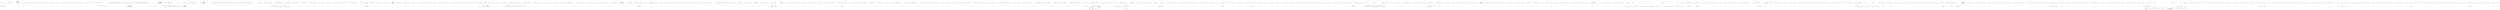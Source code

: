digraph  {
n27 [label="Nancy.Demo.Authentication.Token.AuthModule", span=""];
n28 [label="Nancy.Authentication.Token.ITokenizer", span=""];
n0 [cluster="Nancy.Demo.Authentication.Token.AuthModule.AuthModule(Nancy.Authentication.Token.ITokenizer)", label="Entry Nancy.Demo.Authentication.Token.AuthModule.AuthModule(Nancy.Authentication.Token.ITokenizer)", span="7-7"];
n1 [cluster="Nancy.Demo.Authentication.Token.AuthModule.AuthModule(Nancy.Authentication.Token.ITokenizer)", label="Post[''/''] = x =>\r\n                {\r\n                    var userName = (string)this.Request.Form.UserName;\r\n                    var password = (string)this.Request.Form.Password;\r\n\r\n                    var userIdentity = UserDatabase.ValidateUser(userName, password);\r\n\r\n                    if (userIdentity == null)\r\n                    {\r\n                        return HttpStatusCode.Unauthorized;\r\n                    }\r\n\r\n                    var token = tokenizer.Tokenize(userIdentity, Context);\r\n\r\n                    return new\r\n                        {\r\n                            Token = token,\r\n                        };\r\n                }", span="10-28"];
n11 [cluster="lambda expression", label="var token = tokenizer.Tokenize(userIdentity, Context)", span="22-22"];
n2 [cluster="Nancy.Demo.Authentication.Token.AuthModule.AuthModule(Nancy.Authentication.Token.ITokenizer)", label="Get[''/validation''] = _ =>\r\n                {\r\n                    this.RequiresAuthentication();\r\n                    return ''Yay! You are authenticated!'';\r\n                }", span="30-34"];
n4 [cluster="Nancy.Demo.Authentication.Token.AuthModule.AuthModule(Nancy.Authentication.Token.ITokenizer)", label="Exit Nancy.Demo.Authentication.Token.AuthModule.AuthModule(Nancy.Authentication.Token.ITokenizer)", span="7-7"];
n5 [cluster="lambda expression", label="Entry lambda expression", span="10-28"];
n6 [cluster="lambda expression", label="var userName = (string)this.Request.Form.UserName", span="12-12"];
n7 [cluster="lambda expression", label="var password = (string)this.Request.Form.Password", span="13-13"];
n8 [cluster="lambda expression", label="var userIdentity = UserDatabase.ValidateUser(userName, password)", span="15-15"];
n9 [cluster="lambda expression", label="userIdentity == null", span="17-17"];
n14 [cluster="Nancy.Demo.Authentication.Token.UserDatabase.ValidateUser(string, string)", label="Entry Nancy.Demo.Authentication.Token.UserDatabase.ValidateUser(string, string)", span="21-21"];
n10 [cluster="lambda expression", label="return HttpStatusCode.Unauthorized;", span="19-19"];
n12 [cluster="lambda expression", label="return new\r\n                        {\r\n                            Token = token,\r\n                        };", span="24-27"];
n15 [cluster="Nancy.Authentication.Token.ITokenizer.Tokenize(Nancy.Security.IUserIdentity, Nancy.NancyContext)", label="Entry Nancy.Authentication.Token.ITokenizer.Tokenize(Nancy.Security.IUserIdentity, Nancy.NancyContext)", span="15-15"];
n13 [cluster="lambda expression", label="Exit lambda expression", span="10-28"];
n16 [cluster="lambda expression", label="Entry lambda expression", span="30-34"];
n17 [cluster="lambda expression", label="this.RequiresAuthentication()", span="32-32"];
n18 [cluster="lambda expression", label="return ''Yay! You are authenticated!'';", span="33-33"];
n20 [cluster="Nancy.INancyModule.RequiresAuthentication()", label="Entry Nancy.INancyModule.RequiresAuthentication()", span="17-17"];
n19 [cluster="lambda expression", label="Exit lambda expression", span="30-34"];
n21 [cluster="lambda expression", label="Entry lambda expression", span="36-41"];
n23 [cluster="lambda expression", label="this.RequiresClaims(new[] { ''admin'' })", span="39-39"];
n24 [cluster="lambda expression", label="return ''Yay! You are authorized!'';", span="40-40"];
n26 [cluster="Nancy.INancyModule.RequiresClaims(System.Collections.Generic.IEnumerable<string>)", label="Entry Nancy.INancyModule.RequiresClaims(System.Collections.Generic.IEnumerable<string>)", span="27-27"];
n25 [cluster="lambda expression", label="Exit lambda expression", span="36-41"];
m0_0 [cluster="Nancy.Diagnostics.DiagnosticsHook.Enable(Nancy.Bootstrapper.IPipelines, System.Collections.Generic.IEnumerable<Nancy.Diagnostics.IDiagnosticsProvider>, Nancy.IRootPathProvider, Nancy.Diagnostics.IRequestTracing, Nancy.Bootstrapper.NancyInternalConfiguration, Nancy.ModelBinding.IModelBinderLocator, System.Collections.Generic.IEnumerable<Nancy.Responses.Negotiation.IResponseProcessor>, System.Collections.Generic.IEnumerable<Nancy.Routing.Constraints.IRouteSegmentConstraint>, Nancy.Culture.ICultureService, Nancy.Diagnostics.IRequestTraceFactory, System.Collections.Generic.IEnumerable<Nancy.Routing.IRouteMetadataProvider>, Nancy.Localization.ITextResource, Nancy.Configuration.INancyEnvironment, Nancy.ITypeCatalog, Nancy.IAssemblyCatalog)", file="BrowserResponseBodyWrapper.cs", label="Entry Nancy.Diagnostics.DiagnosticsHook.Enable(Nancy.Bootstrapper.IPipelines, System.Collections.Generic.IEnumerable<Nancy.Diagnostics.IDiagnosticsProvider>, Nancy.IRootPathProvider, Nancy.Diagnostics.IRequestTracing, Nancy.Bootstrapper.NancyInternalConfiguration, Nancy.ModelBinding.IModelBinderLocator, System.Collections.Generic.IEnumerable<Nancy.Responses.Negotiation.IResponseProcessor>, System.Collections.Generic.IEnumerable<Nancy.Routing.Constraints.IRouteSegmentConstraint>, Nancy.Culture.ICultureService, Nancy.Diagnostics.IRequestTraceFactory, System.Collections.Generic.IEnumerable<Nancy.Routing.IRouteMetadataProvider>, Nancy.Localization.ITextResource, Nancy.Configuration.INancyEnvironment, Nancy.ITypeCatalog, Nancy.IAssemblyCatalog)", span="35-35"];
m0_1 [cluster="Nancy.Diagnostics.DiagnosticsHook.Enable(Nancy.Bootstrapper.IPipelines, System.Collections.Generic.IEnumerable<Nancy.Diagnostics.IDiagnosticsProvider>, Nancy.IRootPathProvider, Nancy.Diagnostics.IRequestTracing, Nancy.Bootstrapper.NancyInternalConfiguration, Nancy.ModelBinding.IModelBinderLocator, System.Collections.Generic.IEnumerable<Nancy.Responses.Negotiation.IResponseProcessor>, System.Collections.Generic.IEnumerable<Nancy.Routing.Constraints.IRouteSegmentConstraint>, Nancy.Culture.ICultureService, Nancy.Diagnostics.IRequestTraceFactory, System.Collections.Generic.IEnumerable<Nancy.Routing.IRouteMetadataProvider>, Nancy.Localization.ITextResource, Nancy.Configuration.INancyEnvironment, Nancy.ITypeCatalog, Nancy.IAssemblyCatalog)", file="BrowserResponseBodyWrapper.cs", label="var diagnosticsConfiguration =\r\n                environment.GetValue<DiagnosticsConfiguration>()", span="37-38"];
m0_3 [cluster="Nancy.Diagnostics.DiagnosticsHook.Enable(Nancy.Bootstrapper.IPipelines, System.Collections.Generic.IEnumerable<Nancy.Diagnostics.IDiagnosticsProvider>, Nancy.IRootPathProvider, Nancy.Diagnostics.IRequestTracing, Nancy.Bootstrapper.NancyInternalConfiguration, Nancy.ModelBinding.IModelBinderLocator, System.Collections.Generic.IEnumerable<Nancy.Responses.Negotiation.IResponseProcessor>, System.Collections.Generic.IEnumerable<Nancy.Routing.Constraints.IRouteSegmentConstraint>, Nancy.Culture.ICultureService, Nancy.Diagnostics.IRequestTraceFactory, System.Collections.Generic.IEnumerable<Nancy.Routing.IRouteMetadataProvider>, Nancy.Localization.ITextResource, Nancy.Configuration.INancyEnvironment, Nancy.ITypeCatalog, Nancy.IAssemblyCatalog)", file="BrowserResponseBodyWrapper.cs", label="var diagnosticsModuleCatalog = new DiagnosticsModuleCatalog(providers, rootPathProvider, requestTracing, configuration, diagnosticsEnvironment, typeCatalog, assemblyCatalog)", span="43-43"];
m0_4 [cluster="Nancy.Diagnostics.DiagnosticsHook.Enable(Nancy.Bootstrapper.IPipelines, System.Collections.Generic.IEnumerable<Nancy.Diagnostics.IDiagnosticsProvider>, Nancy.IRootPathProvider, Nancy.Diagnostics.IRequestTracing, Nancy.Bootstrapper.NancyInternalConfiguration, Nancy.ModelBinding.IModelBinderLocator, System.Collections.Generic.IEnumerable<Nancy.Responses.Negotiation.IResponseProcessor>, System.Collections.Generic.IEnumerable<Nancy.Routing.Constraints.IRouteSegmentConstraint>, Nancy.Culture.ICultureService, Nancy.Diagnostics.IRequestTraceFactory, System.Collections.Generic.IEnumerable<Nancy.Routing.IRouteMetadataProvider>, Nancy.Localization.ITextResource, Nancy.Configuration.INancyEnvironment, Nancy.ITypeCatalog, Nancy.IAssemblyCatalog)", file="BrowserResponseBodyWrapper.cs", label="var diagnosticsRouteCache = new RouteCache(\r\n                diagnosticsModuleCatalog,\r\n                new DefaultNancyContextFactory(cultureService, requestTraceFactory, textResource, environment),\r\n                new DefaultRouteSegmentExtractor(),\r\n                new DefaultRouteDescriptionProvider(),\r\n                cultureService,\r\n                routeMetadataProviders)", span="45-51"];
m0_5 [cluster="Nancy.Diagnostics.DiagnosticsHook.Enable(Nancy.Bootstrapper.IPipelines, System.Collections.Generic.IEnumerable<Nancy.Diagnostics.IDiagnosticsProvider>, Nancy.IRootPathProvider, Nancy.Diagnostics.IRequestTracing, Nancy.Bootstrapper.NancyInternalConfiguration, Nancy.ModelBinding.IModelBinderLocator, System.Collections.Generic.IEnumerable<Nancy.Responses.Negotiation.IResponseProcessor>, System.Collections.Generic.IEnumerable<Nancy.Routing.Constraints.IRouteSegmentConstraint>, Nancy.Culture.ICultureService, Nancy.Diagnostics.IRequestTraceFactory, System.Collections.Generic.IEnumerable<Nancy.Routing.IRouteMetadataProvider>, Nancy.Localization.ITextResource, Nancy.Configuration.INancyEnvironment, Nancy.ITypeCatalog, Nancy.IAssemblyCatalog)", file="BrowserResponseBodyWrapper.cs", label="var diagnosticsRouteResolver = new DefaultRouteResolver(\r\n                diagnosticsModuleCatalog,\r\n                new DiagnosticsModuleBuilder(rootPathProvider, modelBinderLocator, diagnosticsEnvironment, environment),\r\n                diagnosticsRouteCache,\r\n                new RouteResolverTrie(new TrieNodeFactory(routeSegmentConstraints)),\r\n                environment)", span="53-58"];
m0_2 [cluster="Nancy.Diagnostics.DiagnosticsHook.Enable(Nancy.Bootstrapper.IPipelines, System.Collections.Generic.IEnumerable<Nancy.Diagnostics.IDiagnosticsProvider>, Nancy.IRootPathProvider, Nancy.Diagnostics.IRequestTracing, Nancy.Bootstrapper.NancyInternalConfiguration, Nancy.ModelBinding.IModelBinderLocator, System.Collections.Generic.IEnumerable<Nancy.Responses.Negotiation.IResponseProcessor>, System.Collections.Generic.IEnumerable<Nancy.Routing.Constraints.IRouteSegmentConstraint>, Nancy.Culture.ICultureService, Nancy.Diagnostics.IRequestTraceFactory, System.Collections.Generic.IEnumerable<Nancy.Routing.IRouteMetadataProvider>, Nancy.Localization.ITextResource, Nancy.Configuration.INancyEnvironment, Nancy.ITypeCatalog, Nancy.IAssemblyCatalog)", file="BrowserResponseBodyWrapper.cs", label="var diagnosticsEnvironment =\r\n                GetDiagnosticsEnvironment()", span="40-41"];
m0_6 [cluster="Nancy.Diagnostics.DiagnosticsHook.Enable(Nancy.Bootstrapper.IPipelines, System.Collections.Generic.IEnumerable<Nancy.Diagnostics.IDiagnosticsProvider>, Nancy.IRootPathProvider, Nancy.Diagnostics.IRequestTracing, Nancy.Bootstrapper.NancyInternalConfiguration, Nancy.ModelBinding.IModelBinderLocator, System.Collections.Generic.IEnumerable<Nancy.Responses.Negotiation.IResponseProcessor>, System.Collections.Generic.IEnumerable<Nancy.Routing.Constraints.IRouteSegmentConstraint>, Nancy.Culture.ICultureService, Nancy.Diagnostics.IRequestTraceFactory, System.Collections.Generic.IEnumerable<Nancy.Routing.IRouteMetadataProvider>, Nancy.Localization.ITextResource, Nancy.Configuration.INancyEnvironment, Nancy.ITypeCatalog, Nancy.IAssemblyCatalog)", file="BrowserResponseBodyWrapper.cs", label="var serializer = new DefaultObjectSerializer()", span="60-60"];
m0_8 [cluster="Nancy.Diagnostics.DiagnosticsHook.Enable(Nancy.Bootstrapper.IPipelines, System.Collections.Generic.IEnumerable<Nancy.Diagnostics.IDiagnosticsProvider>, Nancy.IRootPathProvider, Nancy.Diagnostics.IRequestTracing, Nancy.Bootstrapper.NancyInternalConfiguration, Nancy.ModelBinding.IModelBinderLocator, System.Collections.Generic.IEnumerable<Nancy.Responses.Negotiation.IResponseProcessor>, System.Collections.Generic.IEnumerable<Nancy.Routing.Constraints.IRouteSegmentConstraint>, Nancy.Culture.ICultureService, Nancy.Diagnostics.IRequestTraceFactory, System.Collections.Generic.IEnumerable<Nancy.Routing.IRouteMetadataProvider>, Nancy.Localization.ITextResource, Nancy.Configuration.INancyEnvironment, Nancy.ITypeCatalog, Nancy.IAssemblyCatalog)", file="BrowserResponseBodyWrapper.cs", label="Exit Nancy.Diagnostics.DiagnosticsHook.Enable(Nancy.Bootstrapper.IPipelines, System.Collections.Generic.IEnumerable<Nancy.Diagnostics.IDiagnosticsProvider>, Nancy.IRootPathProvider, Nancy.Diagnostics.IRequestTracing, Nancy.Bootstrapper.NancyInternalConfiguration, Nancy.ModelBinding.IModelBinderLocator, System.Collections.Generic.IEnumerable<Nancy.Responses.Negotiation.IResponseProcessor>, System.Collections.Generic.IEnumerable<Nancy.Routing.Constraints.IRouteSegmentConstraint>, Nancy.Culture.ICultureService, Nancy.Diagnostics.IRequestTraceFactory, System.Collections.Generic.IEnumerable<Nancy.Routing.IRouteMetadataProvider>, Nancy.Localization.ITextResource, Nancy.Configuration.INancyEnvironment, Nancy.ITypeCatalog, Nancy.IAssemblyCatalog)", span="35-35"];
m0_183 [cluster="Nancy.BeforePipeline.Invoke(Nancy.NancyContext, System.Threading.CancellationToken)", file="BrowserResponseBodyWrapper.cs", label="Entry Nancy.BeforePipeline.Invoke(Nancy.NancyContext, System.Threading.CancellationToken)", span="97-97"];
m0_171 [cluster="Nancy.Diagnostics.DiagnosticsSession.GenerateRandomSalt()", file="BrowserResponseBodyWrapper.cs", label="Entry Nancy.Diagnostics.DiagnosticsSession.GenerateRandomSalt()", span="42-42"];
m0_65 [cluster="Nancy.Configuration.INancyEnvironment.AddValue<T>(T)", file="BrowserResponseBodyWrapper.cs", label="Entry Nancy.Configuration.INancyEnvironment.AddValue<T>(T)", span="15-15"];
m0_97 [cluster="Nancy.Diagnostics.DiagnosticsHook.GetSession(Nancy.NancyContext, Nancy.Diagnostics.DiagnosticsConfiguration, Nancy.DefaultObjectSerializer)", file="BrowserResponseBodyWrapper.cs", label="Entry Nancy.Diagnostics.DiagnosticsHook.GetSession(Nancy.NancyContext, Nancy.Diagnostics.DiagnosticsConfiguration, Nancy.DefaultObjectSerializer)", span="216-216"];
m0_125 [cluster="Nancy.Diagnostics.DiagnosticsHook.GetSession(Nancy.NancyContext, Nancy.Diagnostics.DiagnosticsConfiguration, Nancy.DefaultObjectSerializer)", file="BrowserResponseBodyWrapper.cs", label="context.Request == null", span="218-218"];
m0_127 [cluster="Nancy.Diagnostics.DiagnosticsHook.GetSession(Nancy.NancyContext, Nancy.Diagnostics.DiagnosticsConfiguration, Nancy.DefaultObjectSerializer)", file="BrowserResponseBodyWrapper.cs", label="IsLoginRequest(context, diagnosticsConfiguration)", span="223-223"];
m0_128 [cluster="Nancy.Diagnostics.DiagnosticsHook.GetSession(Nancy.NancyContext, Nancy.Diagnostics.DiagnosticsConfiguration, Nancy.DefaultObjectSerializer)", file="BrowserResponseBodyWrapper.cs", label="return ProcessLogin(context, diagnosticsConfiguration, serializer);", span="225-225"];
m0_129 [cluster="Nancy.Diagnostics.DiagnosticsHook.GetSession(Nancy.NancyContext, Nancy.Diagnostics.DiagnosticsConfiguration, Nancy.DefaultObjectSerializer)", file="BrowserResponseBodyWrapper.cs", label="!context.Request.Cookies.ContainsKey(diagnosticsConfiguration.CookieName)", span="228-228"];
m0_131 [cluster="Nancy.Diagnostics.DiagnosticsHook.GetSession(Nancy.NancyContext, Nancy.Diagnostics.DiagnosticsConfiguration, Nancy.DefaultObjectSerializer)", file="BrowserResponseBodyWrapper.cs", label="var encryptedValue = context.Request.Cookies[diagnosticsConfiguration.CookieName]", span="233-233"];
m0_132 [cluster="Nancy.Diagnostics.DiagnosticsHook.GetSession(Nancy.NancyContext, Nancy.Diagnostics.DiagnosticsConfiguration, Nancy.DefaultObjectSerializer)", file="BrowserResponseBodyWrapper.cs", label="var hmacStringLength = Base64Helpers.GetBase64Length(diagnosticsConfiguration.CryptographyConfiguration.HmacProvider.HmacLength)", span="234-234"];
m0_136 [cluster="Nancy.Diagnostics.DiagnosticsHook.GetSession(Nancy.NancyContext, Nancy.Diagnostics.DiagnosticsConfiguration, Nancy.DefaultObjectSerializer)", file="BrowserResponseBodyWrapper.cs", label="var newHmac = diagnosticsConfiguration.CryptographyConfiguration.HmacProvider.GenerateHmac(encryptedSession)", span="239-239"];
m0_137 [cluster="Nancy.Diagnostics.DiagnosticsHook.GetSession(Nancy.NancyContext, Nancy.Diagnostics.DiagnosticsConfiguration, Nancy.DefaultObjectSerializer)", file="BrowserResponseBodyWrapper.cs", label="var hmacValid = HmacComparer.Compare(newHmac, hmacBytes, diagnosticsConfiguration.CryptographyConfiguration.HmacProvider.HmacLength)", span="240-240"];
m0_140 [cluster="Nancy.Diagnostics.DiagnosticsHook.GetSession(Nancy.NancyContext, Nancy.Diagnostics.DiagnosticsConfiguration, Nancy.DefaultObjectSerializer)", file="BrowserResponseBodyWrapper.cs", label="var decryptedValue = diagnosticsConfiguration.CryptographyConfiguration.EncryptionProvider.Decrypt(encryptedSession)", span="247-247"];
m0_141 [cluster="Nancy.Diagnostics.DiagnosticsHook.GetSession(Nancy.NancyContext, Nancy.Diagnostics.DiagnosticsConfiguration, Nancy.DefaultObjectSerializer)", file="BrowserResponseBodyWrapper.cs", label="var session = serializer.Deserialize(decryptedValue) as DiagnosticsSession", span="248-248"];
m0_142 [cluster="Nancy.Diagnostics.DiagnosticsHook.GetSession(Nancy.NancyContext, Nancy.Diagnostics.DiagnosticsConfiguration, Nancy.DefaultObjectSerializer)", file="BrowserResponseBodyWrapper.cs", label="session == null || session.Expiry < DateTimeOffset.Now || !SessionPasswordValid(session, diagnosticsConfiguration.Password)", span="250-250"];
m0_126 [cluster="Nancy.Diagnostics.DiagnosticsHook.GetSession(Nancy.NancyContext, Nancy.Diagnostics.DiagnosticsConfiguration, Nancy.DefaultObjectSerializer)", file="BrowserResponseBodyWrapper.cs", label="return null;", span="220-220"];
m0_130 [cluster="Nancy.Diagnostics.DiagnosticsHook.GetSession(Nancy.NancyContext, Nancy.Diagnostics.DiagnosticsConfiguration, Nancy.DefaultObjectSerializer)", file="BrowserResponseBodyWrapper.cs", label="return null;", span="230-230"];
m0_133 [cluster="Nancy.Diagnostics.DiagnosticsHook.GetSession(Nancy.NancyContext, Nancy.Diagnostics.DiagnosticsConfiguration, Nancy.DefaultObjectSerializer)", file="BrowserResponseBodyWrapper.cs", label="var encryptedSession = encryptedValue.Substring(hmacStringLength)", span="235-235"];
m0_134 [cluster="Nancy.Diagnostics.DiagnosticsHook.GetSession(Nancy.NancyContext, Nancy.Diagnostics.DiagnosticsConfiguration, Nancy.DefaultObjectSerializer)", file="BrowserResponseBodyWrapper.cs", label="var hmacString = encryptedValue.Substring(0, hmacStringLength)", span="236-236"];
m0_135 [cluster="Nancy.Diagnostics.DiagnosticsHook.GetSession(Nancy.NancyContext, Nancy.Diagnostics.DiagnosticsConfiguration, Nancy.DefaultObjectSerializer)", file="BrowserResponseBodyWrapper.cs", label="var hmacBytes = Convert.FromBase64String(hmacString)", span="238-238"];
m0_138 [cluster="Nancy.Diagnostics.DiagnosticsHook.GetSession(Nancy.NancyContext, Nancy.Diagnostics.DiagnosticsConfiguration, Nancy.DefaultObjectSerializer)", file="BrowserResponseBodyWrapper.cs", label="!hmacValid", span="242-242"];
m0_139 [cluster="Nancy.Diagnostics.DiagnosticsHook.GetSession(Nancy.NancyContext, Nancy.Diagnostics.DiagnosticsConfiguration, Nancy.DefaultObjectSerializer)", file="BrowserResponseBodyWrapper.cs", label="return null;", span="244-244"];
m0_144 [cluster="Nancy.Diagnostics.DiagnosticsHook.GetSession(Nancy.NancyContext, Nancy.Diagnostics.DiagnosticsConfiguration, Nancy.DefaultObjectSerializer)", file="BrowserResponseBodyWrapper.cs", label="return session;", span="255-255"];
m0_143 [cluster="Nancy.Diagnostics.DiagnosticsHook.GetSession(Nancy.NancyContext, Nancy.Diagnostics.DiagnosticsConfiguration, Nancy.DefaultObjectSerializer)", file="BrowserResponseBodyWrapper.cs", label="return null;", span="252-252"];
m0_145 [cluster="Nancy.Diagnostics.DiagnosticsHook.GetSession(Nancy.NancyContext, Nancy.Diagnostics.DiagnosticsConfiguration, Nancy.DefaultObjectSerializer)", file="BrowserResponseBodyWrapper.cs", label="Exit Nancy.Diagnostics.DiagnosticsHook.GetSession(Nancy.NancyContext, Nancy.Diagnostics.DiagnosticsConfiguration, Nancy.DefaultObjectSerializer)", span="216-216"];
m0_119 [cluster="System.DateTime.AddMinutes(double)", file="BrowserResponseBodyWrapper.cs", label="Entry System.DateTime.AddMinutes(double)", span="0-0"];
m0_156 [cluster="Nancy.Diagnostics.DiagnosticsHook.SessionPasswordValid(Nancy.Diagnostics.DiagnosticsSession, string)", file="BrowserResponseBodyWrapper.cs", label="Entry Nancy.Diagnostics.DiagnosticsHook.SessionPasswordValid(Nancy.Diagnostics.DiagnosticsSession, string)", span="258-258"];
m0_157 [cluster="Nancy.Diagnostics.DiagnosticsHook.SessionPasswordValid(Nancy.Diagnostics.DiagnosticsSession, string)", file="BrowserResponseBodyWrapper.cs", label="var newHash = DiagnosticsSession.GenerateSaltedHash(realPassword, session.Salt)", span="260-260"];
m0_158 [cluster="Nancy.Diagnostics.DiagnosticsHook.SessionPasswordValid(Nancy.Diagnostics.DiagnosticsSession, string)", file="BrowserResponseBodyWrapper.cs", label="return (newHash.Length == session.Hash.Length && newHash.SequenceEqual(session.Hash));", span="262-262"];
m0_159 [cluster="Nancy.Diagnostics.DiagnosticsHook.SessionPasswordValid(Nancy.Diagnostics.DiagnosticsSession, string)", file="BrowserResponseBodyWrapper.cs", label="Exit Nancy.Diagnostics.DiagnosticsHook.SessionPasswordValid(Nancy.Diagnostics.DiagnosticsSession, string)", span="258-258"];
m0_52 [cluster="Nancy.Diagnostics.DiagnosticsHook.ValidateConfiguration(Nancy.Diagnostics.DiagnosticsConfiguration)", file="BrowserResponseBodyWrapper.cs", label="Entry Nancy.Diagnostics.DiagnosticsHook.ValidateConfiguration(Nancy.Diagnostics.DiagnosticsConfiguration)", span="131-131"];
m0_67 [cluster="Nancy.Diagnostics.DiagnosticsHook.ValidateConfiguration(Nancy.Diagnostics.DiagnosticsConfiguration)", file="BrowserResponseBodyWrapper.cs", label="return !string.IsNullOrWhiteSpace(configuration.Password) &&\r\n                !string.IsNullOrWhiteSpace(configuration.CookieName) &&\r\n                !string.IsNullOrWhiteSpace(configuration.Path) &&\r\n                configuration.SlidingTimeout != 0;", span="133-136"];
m0_68 [cluster="Nancy.Diagnostics.DiagnosticsHook.ValidateConfiguration(Nancy.Diagnostics.DiagnosticsConfiguration)", file="BrowserResponseBodyWrapper.cs", label="Exit Nancy.Diagnostics.DiagnosticsHook.ValidateConfiguration(Nancy.Diagnostics.DiagnosticsConfiguration)", span="131-131"];
m0_74 [cluster="Nancy.Diagnostics.DiagnosticsHook.GetDiagnosticsLoginView(Nancy.NancyContext, Nancy.Configuration.INancyEnvironment)", file="BrowserResponseBodyWrapper.cs", label="Entry Nancy.Diagnostics.DiagnosticsHook.GetDiagnosticsLoginView(Nancy.NancyContext, Nancy.Configuration.INancyEnvironment)", span="148-148"];
m0_75 [cluster="Nancy.Diagnostics.DiagnosticsHook.GetDiagnosticsLoginView(Nancy.NancyContext, Nancy.Configuration.INancyEnvironment)", file="BrowserResponseBodyWrapper.cs", label="var renderer = new DiagnosticsViewRenderer(ctx, environment)", span="150-150"];
m0_76 [cluster="Nancy.Diagnostics.DiagnosticsHook.GetDiagnosticsLoginView(Nancy.NancyContext, Nancy.Configuration.INancyEnvironment)", file="BrowserResponseBodyWrapper.cs", label="return renderer[''login''];", span="152-152"];
m0_77 [cluster="Nancy.Diagnostics.DiagnosticsHook.GetDiagnosticsLoginView(Nancy.NancyContext, Nancy.Configuration.INancyEnvironment)", file="BrowserResponseBodyWrapper.cs", label="Exit Nancy.Diagnostics.DiagnosticsHook.GetDiagnosticsLoginView(Nancy.NancyContext, Nancy.Configuration.INancyEnvironment)", span="148-148"];
m0_124 [cluster="string.Format(string, object, object)", file="BrowserResponseBodyWrapper.cs", label="Entry string.Format(string, object, object)", span="0-0"];
m0_69 [cluster="string.IsNullOrWhiteSpace(string)", file="BrowserResponseBodyWrapper.cs", label="Entry string.IsNullOrWhiteSpace(string)", span="0-0"];
m0_14 [cluster="Nancy.Routing.DefaultRouteSegmentExtractor.DefaultRouteSegmentExtractor()", file="BrowserResponseBodyWrapper.cs", label="Entry Nancy.Routing.DefaultRouteSegmentExtractor.DefaultRouteSegmentExtractor()", span="7-7"];
m0_106 [cluster="Nancy.HeadResponse.HeadResponse(Nancy.Response)", file="BrowserResponseBodyWrapper.cs", label="Entry Nancy.HeadResponse.HeadResponse(Nancy.Response)", span="21-21"];
m0_48 [cluster="Nancy.Responses.EmbeddedFileResponse.EmbeddedFileResponse(System.Reflection.Assembly, string, string)", file="BrowserResponseBodyWrapper.cs", label="Entry Nancy.Responses.EmbeddedFileResponse.EmbeddedFileResponse(System.Reflection.Assembly, string, string)", span="19-19"];
m0_50 [cluster="System.IO.Path.GetFileName(string)", file="BrowserResponseBodyWrapper.cs", label="Entry System.IO.Path.GetFileName(string)", span="0-0"];
m0_149 [cluster="Nancy.Cryptography.Base64Helpers.GetBase64Length(int)", file="BrowserResponseBodyWrapper.cs", label="Entry Nancy.Cryptography.Base64Helpers.GetBase64Length(int)", span="14-14"];
m0_47 [cluster="string.Format(string, object)", file="BrowserResponseBodyWrapper.cs", label="Entry string.Format(string, object)", span="0-0"];
m0_98 [cluster="Nancy.Cookies.NancyCookie.NancyCookie(string, string, bool)", file="BrowserResponseBodyWrapper.cs", label="Entry Nancy.Cookies.NancyCookie.NancyCookie(string, string, bool)", span="40-40"];
m0_155 [cluster="Nancy.DefaultObjectSerializer.Deserialize(string)", file="BrowserResponseBodyWrapper.cs", label="Entry Nancy.DefaultObjectSerializer.Deserialize(string)", span="49-49"];
m0_43 [cluster="string.Replace(string, string)", file="BrowserResponseBodyWrapper.cs", label="Entry string.Replace(string, string)", span="0-0"];
m0_44 [cluster="System.IO.Path.GetDirectoryName(string)", file="BrowserResponseBodyWrapper.cs", label="Entry System.IO.Path.GetDirectoryName(string)", span="0-0"];
m0_46 [cluster="string.Replace(char, char)", file="BrowserResponseBodyWrapper.cs", label="Entry string.Replace(char, char)", span="0-0"];
m0_176 [cluster="string.EndsWith(string)", file="BrowserResponseBodyWrapper.cs", label="Entry string.EndsWith(string)", span="0-0"];
m0_10 [cluster="Nancy.Diagnostics.DiagnosticsHook.GetDiagnosticsEnvironment()", file="BrowserResponseBodyWrapper.cs", label="Entry Nancy.Diagnostics.DiagnosticsHook.GetDiagnosticsEnvironment()", span="116-116"];
m0_55 [cluster="Nancy.Diagnostics.DiagnosticsHook.GetDiagnosticsEnvironment()", file="BrowserResponseBodyWrapper.cs", label="var diagnosticsEnvironment =\r\n                new DefaultNancyEnvironment()", span="118-119"];
m0_56 [cluster="Nancy.Diagnostics.DiagnosticsHook.GetDiagnosticsEnvironment()", file="BrowserResponseBodyWrapper.cs", label="diagnosticsEnvironment.Globalization(new[] { ''en-US'' })", span="121-121"];
m0_57 [cluster="Nancy.Diagnostics.DiagnosticsHook.GetDiagnosticsEnvironment()", file="BrowserResponseBodyWrapper.cs", label="diagnosticsEnvironment.Json(retainCasing: false)", span="122-122"];
m0_58 [cluster="Nancy.Diagnostics.DiagnosticsHook.GetDiagnosticsEnvironment()", file="BrowserResponseBodyWrapper.cs", label="diagnosticsEnvironment.AddValue(ViewConfiguration.Default)", span="123-123"];
m0_59 [cluster="Nancy.Diagnostics.DiagnosticsHook.GetDiagnosticsEnvironment()", file="BrowserResponseBodyWrapper.cs", label="diagnosticsEnvironment.Tracing(\r\n                enabled: true,\r\n                displayErrorTraces: true)", span="124-126"];
m0_60 [cluster="Nancy.Diagnostics.DiagnosticsHook.GetDiagnosticsEnvironment()", file="BrowserResponseBodyWrapper.cs", label="return diagnosticsEnvironment;", span="128-128"];
m0_61 [cluster="Nancy.Diagnostics.DiagnosticsHook.GetDiagnosticsEnvironment()", file="BrowserResponseBodyWrapper.cs", label="Exit Nancy.Diagnostics.DiagnosticsHook.GetDiagnosticsEnvironment()", span="116-116"];
m0_154 [cluster="Nancy.Cryptography.IEncryptionProvider.Decrypt(string)", file="BrowserResponseBodyWrapper.cs", label="Entry Nancy.Cryptography.IEncryptionProvider.Decrypt(string)", span="19-19"];
m0_20 [cluster="Nancy.DefaultObjectSerializer.DefaultObjectSerializer()", file="BrowserResponseBodyWrapper.cs", label="Entry Nancy.DefaultObjectSerializer.DefaultObjectSerializer()", span="12-12"];
m0_53 [cluster="Nancy.Diagnostics.DiagnosticsHook.ExecuteDiagnostics(Nancy.NancyContext, Nancy.Routing.IRouteResolver, Nancy.Diagnostics.DiagnosticsConfiguration, Nancy.DefaultObjectSerializer, Nancy.Configuration.INancyEnvironment)", file="BrowserResponseBodyWrapper.cs", label="Entry Nancy.Diagnostics.DiagnosticsHook.ExecuteDiagnostics(Nancy.NancyContext, Nancy.Routing.IRouteResolver, Nancy.Diagnostics.DiagnosticsConfiguration, Nancy.DefaultObjectSerializer, Nancy.Configuration.INancyEnvironment)", span="155-155"];
m0_78 [cluster="Nancy.Diagnostics.DiagnosticsHook.ExecuteDiagnostics(Nancy.NancyContext, Nancy.Routing.IRouteResolver, Nancy.Diagnostics.DiagnosticsConfiguration, Nancy.DefaultObjectSerializer, Nancy.Configuration.INancyEnvironment)", file="BrowserResponseBodyWrapper.cs", label="var session = GetSession(ctx, diagnosticsConfiguration, serializer)", span="157-157"];
m0_80 [cluster="Nancy.Diagnostics.DiagnosticsHook.ExecuteDiagnostics(Nancy.NancyContext, Nancy.Routing.IRouteResolver, Nancy.Diagnostics.DiagnosticsConfiguration, Nancy.DefaultObjectSerializer, Nancy.Configuration.INancyEnvironment)", file="BrowserResponseBodyWrapper.cs", label="var view = GetDiagnosticsLoginView(ctx, environment)", span="161-161"];
m0_81 [cluster="Nancy.Diagnostics.DiagnosticsHook.ExecuteDiagnostics(Nancy.NancyContext, Nancy.Routing.IRouteResolver, Nancy.Diagnostics.DiagnosticsConfiguration, Nancy.DefaultObjectSerializer, Nancy.Configuration.INancyEnvironment)", file="BrowserResponseBodyWrapper.cs", label="view.WithCookie(\r\n                    new NancyCookie(diagnosticsConfiguration.CookieName, string.Empty, true) { Expires = DateTime.Now.AddDays(-1) })", span="163-164"];
m0_83 [cluster="Nancy.Diagnostics.DiagnosticsHook.ExecuteDiagnostics(Nancy.NancyContext, Nancy.Routing.IRouteResolver, Nancy.Diagnostics.DiagnosticsConfiguration, Nancy.DefaultObjectSerializer, Nancy.Configuration.INancyEnvironment)", file="BrowserResponseBodyWrapper.cs", label="var resolveResult = routeResolver.Resolve(ctx)", span="169-169"];
m0_84 [cluster="Nancy.Diagnostics.DiagnosticsHook.ExecuteDiagnostics(Nancy.NancyContext, Nancy.Routing.IRouteResolver, Nancy.Diagnostics.DiagnosticsConfiguration, Nancy.DefaultObjectSerializer, Nancy.Configuration.INancyEnvironment)", file="BrowserResponseBodyWrapper.cs", label="ctx.Parameters = resolveResult.Parameters", span="171-171"];
m0_85 [cluster="Nancy.Diagnostics.DiagnosticsHook.ExecuteDiagnostics(Nancy.NancyContext, Nancy.Routing.IRouteResolver, Nancy.Diagnostics.DiagnosticsConfiguration, Nancy.DefaultObjectSerializer, Nancy.Configuration.INancyEnvironment)", file="BrowserResponseBodyWrapper.cs", label="ExecuteRoutePreReq(ctx, CancellationToken, resolveResult.Before)", span="172-172"];
m0_86 [cluster="Nancy.Diagnostics.DiagnosticsHook.ExecuteDiagnostics(Nancy.NancyContext, Nancy.Routing.IRouteResolver, Nancy.Diagnostics.DiagnosticsConfiguration, Nancy.DefaultObjectSerializer, Nancy.Configuration.INancyEnvironment)", file="BrowserResponseBodyWrapper.cs", label="ctx.Response == null", span="174-174"];
m0_89 [cluster="Nancy.Diagnostics.DiagnosticsHook.ExecuteDiagnostics(Nancy.NancyContext, Nancy.Routing.IRouteResolver, Nancy.Diagnostics.DiagnosticsConfiguration, Nancy.DefaultObjectSerializer, Nancy.Configuration.INancyEnvironment)", file="BrowserResponseBodyWrapper.cs", label="ctx.Response = (Response)routeResult.Result", span="179-179"];
m0_90 [cluster="Nancy.Diagnostics.DiagnosticsHook.ExecuteDiagnostics(Nancy.NancyContext, Nancy.Routing.IRouteResolver, Nancy.Diagnostics.DiagnosticsConfiguration, Nancy.DefaultObjectSerializer, Nancy.Configuration.INancyEnvironment)", file="BrowserResponseBodyWrapper.cs", label="ctx.Request.Method.Equals(''HEAD'', StringComparison.OrdinalIgnoreCase)", span="182-182"];
m0_91 [cluster="Nancy.Diagnostics.DiagnosticsHook.ExecuteDiagnostics(Nancy.NancyContext, Nancy.Routing.IRouteResolver, Nancy.Diagnostics.DiagnosticsConfiguration, Nancy.DefaultObjectSerializer, Nancy.Configuration.INancyEnvironment)", file="BrowserResponseBodyWrapper.cs", label="ctx.Response = new HeadResponse(ctx.Response)", span="184-184"];
m0_93 [cluster="Nancy.Diagnostics.DiagnosticsHook.ExecuteDiagnostics(Nancy.NancyContext, Nancy.Routing.IRouteResolver, Nancy.Diagnostics.DiagnosticsConfiguration, Nancy.DefaultObjectSerializer, Nancy.Configuration.INancyEnvironment)", file="BrowserResponseBodyWrapper.cs", label="resolveResult.After.Invoke(ctx, CancellationToken)", span="189-189"];
m0_94 [cluster="Nancy.Diagnostics.DiagnosticsHook.ExecuteDiagnostics(Nancy.NancyContext, Nancy.Routing.IRouteResolver, Nancy.Diagnostics.DiagnosticsConfiguration, Nancy.DefaultObjectSerializer, Nancy.Configuration.INancyEnvironment)", file="BrowserResponseBodyWrapper.cs", label="AddUpdateSessionCookie(session, ctx, diagnosticsConfiguration, serializer)", span="192-192"];
m0_95 [cluster="Nancy.Diagnostics.DiagnosticsHook.ExecuteDiagnostics(Nancy.NancyContext, Nancy.Routing.IRouteResolver, Nancy.Diagnostics.DiagnosticsConfiguration, Nancy.DefaultObjectSerializer, Nancy.Configuration.INancyEnvironment)", file="BrowserResponseBodyWrapper.cs", label="return ctx.Response;", span="194-194"];
m0_79 [cluster="Nancy.Diagnostics.DiagnosticsHook.ExecuteDiagnostics(Nancy.NancyContext, Nancy.Routing.IRouteResolver, Nancy.Diagnostics.DiagnosticsConfiguration, Nancy.DefaultObjectSerializer, Nancy.Configuration.INancyEnvironment)", file="BrowserResponseBodyWrapper.cs", label="session == null", span="159-159"];
m0_82 [cluster="Nancy.Diagnostics.DiagnosticsHook.ExecuteDiagnostics(Nancy.NancyContext, Nancy.Routing.IRouteResolver, Nancy.Diagnostics.DiagnosticsConfiguration, Nancy.DefaultObjectSerializer, Nancy.Configuration.INancyEnvironment)", file="BrowserResponseBodyWrapper.cs", label="return view;", span="166-166"];
m0_87 [cluster="Nancy.Diagnostics.DiagnosticsHook.ExecuteDiagnostics(Nancy.NancyContext, Nancy.Routing.IRouteResolver, Nancy.Diagnostics.DiagnosticsConfiguration, Nancy.DefaultObjectSerializer, Nancy.Configuration.INancyEnvironment)", file="BrowserResponseBodyWrapper.cs", label="var routeResult = resolveResult.Route.Invoke(resolveResult.Parameters, CancellationToken)", span="176-176"];
m0_92 [cluster="Nancy.Diagnostics.DiagnosticsHook.ExecuteDiagnostics(Nancy.NancyContext, Nancy.Routing.IRouteResolver, Nancy.Diagnostics.DiagnosticsConfiguration, Nancy.DefaultObjectSerializer, Nancy.Configuration.INancyEnvironment)", file="BrowserResponseBodyWrapper.cs", label="resolveResult.After != null", span="187-187"];
m0_88 [cluster="Nancy.Diagnostics.DiagnosticsHook.ExecuteDiagnostics(Nancy.NancyContext, Nancy.Routing.IRouteResolver, Nancy.Diagnostics.DiagnosticsConfiguration, Nancy.DefaultObjectSerializer, Nancy.Configuration.INancyEnvironment)", file="BrowserResponseBodyWrapper.cs", label="routeResult.Wait()", span="177-177"];
m0_96 [cluster="Nancy.Diagnostics.DiagnosticsHook.ExecuteDiagnostics(Nancy.NancyContext, Nancy.Routing.IRouteResolver, Nancy.Diagnostics.DiagnosticsConfiguration, Nancy.DefaultObjectSerializer, Nancy.Configuration.INancyEnvironment)", file="BrowserResponseBodyWrapper.cs", label="Exit Nancy.Diagnostics.DiagnosticsHook.ExecuteDiagnostics(Nancy.NancyContext, Nancy.Routing.IRouteResolver, Nancy.Diagnostics.DiagnosticsConfiguration, Nancy.DefaultObjectSerializer, Nancy.Configuration.INancyEnvironment)", span="155-155"];
m0_102 [cluster="Nancy.Diagnostics.DiagnosticsHook.ExecuteRoutePreReq(Nancy.NancyContext, System.Threading.CancellationToken, Nancy.BeforePipeline)", file="BrowserResponseBodyWrapper.cs", label="Entry Nancy.Diagnostics.DiagnosticsHook.ExecuteRoutePreReq(Nancy.NancyContext, System.Threading.CancellationToken, Nancy.BeforePipeline)", span="293-293"];
m0_177 [cluster="Nancy.Diagnostics.DiagnosticsHook.ExecuteRoutePreReq(Nancy.NancyContext, System.Threading.CancellationToken, Nancy.BeforePipeline)", file="BrowserResponseBodyWrapper.cs", label="resolveResultPreReq == null", span="295-295"];
m0_179 [cluster="Nancy.Diagnostics.DiagnosticsHook.ExecuteRoutePreReq(Nancy.NancyContext, System.Threading.CancellationToken, Nancy.BeforePipeline)", file="BrowserResponseBodyWrapper.cs", label="var resolveResultPreReqResponse = resolveResultPreReq.Invoke(context, cancellationToken).Result", span="300-300"];
m0_181 [cluster="Nancy.Diagnostics.DiagnosticsHook.ExecuteRoutePreReq(Nancy.NancyContext, System.Threading.CancellationToken, Nancy.BeforePipeline)", file="BrowserResponseBodyWrapper.cs", label="context.Response = resolveResultPreReqResponse", span="304-304"];
m0_178 [cluster="Nancy.Diagnostics.DiagnosticsHook.ExecuteRoutePreReq(Nancy.NancyContext, System.Threading.CancellationToken, Nancy.BeforePipeline)", file="BrowserResponseBodyWrapper.cs", label="return;", span="297-297"];
m0_180 [cluster="Nancy.Diagnostics.DiagnosticsHook.ExecuteRoutePreReq(Nancy.NancyContext, System.Threading.CancellationToken, Nancy.BeforePipeline)", file="BrowserResponseBodyWrapper.cs", label="resolveResultPreReqResponse != null", span="302-302"];
m0_182 [cluster="Nancy.Diagnostics.DiagnosticsHook.ExecuteRoutePreReq(Nancy.NancyContext, System.Threading.CancellationToken, Nancy.BeforePipeline)", file="BrowserResponseBodyWrapper.cs", label="Exit Nancy.Diagnostics.DiagnosticsHook.ExecuteRoutePreReq(Nancy.NancyContext, System.Threading.CancellationToken, Nancy.BeforePipeline)", span="293-293"];
m0_146 [cluster="Nancy.Diagnostics.DiagnosticsHook.IsLoginRequest(Nancy.NancyContext, Nancy.Diagnostics.DiagnosticsConfiguration)", file="BrowserResponseBodyWrapper.cs", label="Entry Nancy.Diagnostics.DiagnosticsHook.IsLoginRequest(Nancy.NancyContext, Nancy.Diagnostics.DiagnosticsConfiguration)", span="286-286"];
m0_173 [cluster="Nancy.Diagnostics.DiagnosticsHook.IsLoginRequest(Nancy.NancyContext, Nancy.Diagnostics.DiagnosticsConfiguration)", file="BrowserResponseBodyWrapper.cs", label="return context.Request.Method.Equals(''POST'', StringComparison.OrdinalIgnoreCase) &&\r\n                context.Request.Url.BasePath.TrimEnd('/').EndsWith(diagnosticsConfiguration.Path) &&\r\n                context.Request.Url.Path == ''/'';", span="288-290"];
m0_174 [cluster="Nancy.Diagnostics.DiagnosticsHook.IsLoginRequest(Nancy.NancyContext, Nancy.Diagnostics.DiagnosticsConfiguration)", file="BrowserResponseBodyWrapper.cs", label="Exit Nancy.Diagnostics.DiagnosticsHook.IsLoginRequest(Nancy.NancyContext, Nancy.Diagnostics.DiagnosticsConfiguration)", span="286-286"];
m0_147 [cluster="Nancy.Diagnostics.DiagnosticsHook.ProcessLogin(Nancy.NancyContext, Nancy.Diagnostics.DiagnosticsConfiguration, Nancy.DefaultObjectSerializer)", file="BrowserResponseBodyWrapper.cs", label="Entry Nancy.Diagnostics.DiagnosticsHook.ProcessLogin(Nancy.NancyContext, Nancy.Diagnostics.DiagnosticsConfiguration, Nancy.DefaultObjectSerializer)", span="265-265"];
m0_162 [cluster="Nancy.Diagnostics.DiagnosticsHook.ProcessLogin(Nancy.NancyContext, Nancy.Diagnostics.DiagnosticsConfiguration, Nancy.DefaultObjectSerializer)", file="BrowserResponseBodyWrapper.cs", label="string password = context.Request.Form.Password", span="267-267"];
m0_163 [cluster="Nancy.Diagnostics.DiagnosticsHook.ProcessLogin(Nancy.NancyContext, Nancy.Diagnostics.DiagnosticsConfiguration, Nancy.DefaultObjectSerializer)", file="BrowserResponseBodyWrapper.cs", label="!string.Equals(password, diagnosticsConfiguration.Password, StringComparison.Ordinal)", span="269-269"];
m0_167 [cluster="Nancy.Diagnostics.DiagnosticsHook.ProcessLogin(Nancy.NancyContext, Nancy.Diagnostics.DiagnosticsConfiguration, Nancy.DefaultObjectSerializer)", file="BrowserResponseBodyWrapper.cs", label="var session = new DiagnosticsSession\r\n            {\r\n                Hash = hash,\r\n                Salt = salt,\r\n                Expiry = DateTime.Now.AddMinutes(diagnosticsConfiguration.SlidingTimeout)\r\n            }", span="276-281"];
m0_166 [cluster="Nancy.Diagnostics.DiagnosticsHook.ProcessLogin(Nancy.NancyContext, Nancy.Diagnostics.DiagnosticsConfiguration, Nancy.DefaultObjectSerializer)", file="BrowserResponseBodyWrapper.cs", label="var hash = DiagnosticsSession.GenerateSaltedHash(password, salt)", span="275-275"];
m0_164 [cluster="Nancy.Diagnostics.DiagnosticsHook.ProcessLogin(Nancy.NancyContext, Nancy.Diagnostics.DiagnosticsConfiguration, Nancy.DefaultObjectSerializer)", file="BrowserResponseBodyWrapper.cs", label="return null;", span="271-271"];
m0_165 [cluster="Nancy.Diagnostics.DiagnosticsHook.ProcessLogin(Nancy.NancyContext, Nancy.Diagnostics.DiagnosticsConfiguration, Nancy.DefaultObjectSerializer)", file="BrowserResponseBodyWrapper.cs", label="var salt = DiagnosticsSession.GenerateRandomSalt()", span="274-274"];
m0_168 [cluster="Nancy.Diagnostics.DiagnosticsHook.ProcessLogin(Nancy.NancyContext, Nancy.Diagnostics.DiagnosticsConfiguration, Nancy.DefaultObjectSerializer)", file="BrowserResponseBodyWrapper.cs", label="return session;", span="283-283"];
m0_169 [cluster="Nancy.Diagnostics.DiagnosticsHook.ProcessLogin(Nancy.NancyContext, Nancy.Diagnostics.DiagnosticsConfiguration, Nancy.DefaultObjectSerializer)", file="BrowserResponseBodyWrapper.cs", label="Exit Nancy.Diagnostics.DiagnosticsHook.ProcessLogin(Nancy.NancyContext, Nancy.Diagnostics.DiagnosticsConfiguration, Nancy.DefaultObjectSerializer)", span="265-265"];
m0_100 [cluster="Nancy.Response.WithCookie(Nancy.Cookies.INancyCookie)", file="BrowserResponseBodyWrapper.cs", label="Entry Nancy.Response.WithCookie(Nancy.Cookies.INancyCookie)", span="89-89"];
m0_21 [cluster="Nancy.PipelineItem<TDelegate>.PipelineItem(string, TDelegate)", file="BrowserResponseBodyWrapper.cs", label="Entry Nancy.PipelineItem<TDelegate>.PipelineItem(string, TDelegate)", span="8-8"];
m0_123 [cluster="System.Convert.ToBase64String(byte[])", file="BrowserResponseBodyWrapper.cs", label="Entry System.Convert.ToBase64String(byte[])", span="0-0"];
m0_172 [cluster="Nancy.Diagnostics.DiagnosticsSession.DiagnosticsSession()", file="BrowserResponseBodyWrapper.cs", label="Entry Nancy.Diagnostics.DiagnosticsSession.DiagnosticsSession()", span="12-12"];
m0_175 [cluster="string.TrimEnd(params char[])", file="BrowserResponseBodyWrapper.cs", label="Entry string.TrimEnd(params char[])", span="0-0"];
m0_151 [cluster="string.Substring(int, int)", file="BrowserResponseBodyWrapper.cs", label="Entry string.Substring(int, int)", span="0-0"];
m0_99 [cluster="System.DateTime.AddDays(double)", file="BrowserResponseBodyWrapper.cs", label="Entry System.DateTime.AddDays(double)", span="0-0"];
m0_41 [cluster="string.StartsWith(string, System.StringComparison)", file="BrowserResponseBodyWrapper.cs", label="Entry string.StartsWith(string, System.StringComparison)", span="0-0"];
m0_63 [cluster="Nancy.Configuration.INancyEnvironment.Globalization(System.Collections.Generic.IEnumerable<string>, string, System.Globalization.DateTimeStyles?)", file="BrowserResponseBodyWrapper.cs", label="Entry Nancy.Configuration.INancyEnvironment.Globalization(System.Collections.Generic.IEnumerable<string>, string, System.Globalization.DateTimeStyles?)", span="19-19"];
m0_11 [cluster="Nancy.Diagnostics.DiagnosticsModuleCatalog.DiagnosticsModuleCatalog(System.Collections.Generic.IEnumerable<Nancy.Diagnostics.IDiagnosticsProvider>, Nancy.IRootPathProvider, Nancy.Diagnostics.IRequestTracing, Nancy.Bootstrapper.NancyInternalConfiguration, Nancy.Configuration.INancyEnvironment, Nancy.ITypeCatalog, Nancy.IAssemblyCatalog)", file="BrowserResponseBodyWrapper.cs", label="Entry Nancy.Diagnostics.DiagnosticsModuleCatalog.DiagnosticsModuleCatalog(System.Collections.Generic.IEnumerable<Nancy.Diagnostics.IDiagnosticsProvider>, Nancy.IRootPathProvider, Nancy.Diagnostics.IRequestTracing, Nancy.Bootstrapper.NancyInternalConfiguration, Nancy.Configuration.INancyEnvironment, Nancy.ITypeCatalog, Nancy.IAssemblyCatalog)", span="16-16"];
m0_153 [cluster="Nancy.Cryptography.HmacComparer.Compare(byte[], byte[], int)", file="BrowserResponseBodyWrapper.cs", label="Entry Nancy.Cryptography.HmacComparer.Compare(byte[], byte[], int)", span="18-18"];
m0_19 [cluster="Nancy.Routing.Trie.TrieNodeFactory.TrieNodeFactory(System.Collections.Generic.IEnumerable<Nancy.Routing.Constraints.IRouteSegmentConstraint>)", file="BrowserResponseBodyWrapper.cs", label="Entry Nancy.Routing.Trie.TrieNodeFactory.TrieNodeFactory(System.Collections.Generic.IEnumerable<Nancy.Routing.Constraints.IRouteSegmentConstraint>)", span="15-15"];
m0_73 [cluster="Nancy.AsyncNamedPipelineBase<TAsyncDelegate, TSyncDelegate>.RemoveByName(string)", file="BrowserResponseBodyWrapper.cs", label="Entry Nancy.AsyncNamedPipelineBase<TAsyncDelegate, TSyncDelegate>.RemoveByName(string)", span="318-318"];
m0_22 [cluster="Nancy.AsyncNamedPipelineBase<TAsyncDelegate, TSyncDelegate>.AddItemToStartOfPipeline(Nancy.PipelineItem<TSyncDelegate>, bool)", file="BrowserResponseBodyWrapper.cs", label="Entry Nancy.AsyncNamedPipelineBase<TAsyncDelegate, TSyncDelegate>.AddItemToStartOfPipeline(Nancy.PipelineItem<TSyncDelegate>, bool)", span="90-90"];
m0_51 [cluster="Nancy.Diagnostics.DiagnosticsHook.RewriteDiagnosticsUrl(Nancy.Diagnostics.DiagnosticsConfiguration, Nancy.NancyContext)", file="BrowserResponseBodyWrapper.cs", label="Entry Nancy.Diagnostics.DiagnosticsHook.RewriteDiagnosticsUrl(Nancy.Diagnostics.DiagnosticsConfiguration, Nancy.NancyContext)", span="308-308"];
m0_184 [cluster="Nancy.Diagnostics.DiagnosticsHook.RewriteDiagnosticsUrl(Nancy.Diagnostics.DiagnosticsConfiguration, Nancy.NancyContext)", file="BrowserResponseBodyWrapper.cs", label="ctx.Request.Url.BasePath =\r\n                string.Concat(ctx.Request.Url.BasePath, diagnosticsConfiguration.Path)", span="310-311"];
m0_185 [cluster="Nancy.Diagnostics.DiagnosticsHook.RewriteDiagnosticsUrl(Nancy.Diagnostics.DiagnosticsConfiguration, Nancy.NancyContext)", file="BrowserResponseBodyWrapper.cs", label="ctx.Request.Url.Path =\r\n                ctx.Request.Url.Path.Substring(diagnosticsConfiguration.Path.Length)", span="313-314"];
m0_186 [cluster="Nancy.Diagnostics.DiagnosticsHook.RewriteDiagnosticsUrl(Nancy.Diagnostics.DiagnosticsConfiguration, Nancy.NancyContext)", file="BrowserResponseBodyWrapper.cs", label="ctx.Request.Url.Path.Length.Equals(0)", span="316-316"];
m0_187 [cluster="Nancy.Diagnostics.DiagnosticsHook.RewriteDiagnosticsUrl(Nancy.Diagnostics.DiagnosticsConfiguration, Nancy.NancyContext)", file="BrowserResponseBodyWrapper.cs", label="ctx.Request.Url.Path = ''/''", span="318-318"];
m0_188 [cluster="Nancy.Diagnostics.DiagnosticsHook.RewriteDiagnosticsUrl(Nancy.Diagnostics.DiagnosticsConfiguration, Nancy.NancyContext)", file="BrowserResponseBodyWrapper.cs", label="Exit Nancy.Diagnostics.DiagnosticsHook.RewriteDiagnosticsUrl(Nancy.Diagnostics.DiagnosticsConfiguration, Nancy.NancyContext)", span="308-308"];
m0_104 [cluster="System.Threading.Tasks.Task.Wait()", file="BrowserResponseBodyWrapper.cs", label="Entry System.Threading.Tasks.Task.Wait()", span="0-0"];
m0_121 [cluster="Nancy.Cryptography.IEncryptionProvider.Encrypt(string)", file="BrowserResponseBodyWrapper.cs", label="Entry Nancy.Cryptography.IEncryptionProvider.Encrypt(string)", span="12-12"];
m0_15 [cluster="Nancy.Routing.DefaultRouteDescriptionProvider.DefaultRouteDescriptionProvider()", file="BrowserResponseBodyWrapper.cs", label="Entry Nancy.Routing.DefaultRouteDescriptionProvider.DefaultRouteDescriptionProvider()", span="12-12"];
m0_161 [cluster="Unk.SequenceEqual", file="BrowserResponseBodyWrapper.cs", label="Entry Unk.SequenceEqual", span=""];
m0_45 [cluster="string.IsNullOrEmpty(string)", file="BrowserResponseBodyWrapper.cs", label="Entry string.IsNullOrEmpty(string)", span="0-0"];
m0_122 [cluster="Nancy.Cryptography.IHmacProvider.GenerateHmac(string)", file="BrowserResponseBodyWrapper.cs", label="Entry Nancy.Cryptography.IHmacProvider.GenerateHmac(string)", span="17-17"];
m0_42 [cluster="string.Concat(string, string)", file="BrowserResponseBodyWrapper.cs", label="Entry string.Concat(string, string)", span="0-0"];
m0_120 [cluster="Nancy.DefaultObjectSerializer.Serialize(object)", file="BrowserResponseBodyWrapper.cs", label="Entry Nancy.DefaultObjectSerializer.Serialize(object)", span="19-19"];
m0_18 [cluster="Nancy.Routing.Trie.RouteResolverTrie.RouteResolverTrie(Nancy.Routing.Trie.ITrieNodeFactory)", file="BrowserResponseBodyWrapper.cs", label="Entry Nancy.Routing.Trie.RouteResolverTrie.RouteResolverTrie(Nancy.Routing.Trie.ITrieNodeFactory)", span="19-19"];
m0_62 [cluster="Nancy.Configuration.DefaultNancyEnvironment.DefaultNancyEnvironment()", file="BrowserResponseBodyWrapper.cs", label="Entry Nancy.Configuration.DefaultNancyEnvironment.DefaultNancyEnvironment()", span="9-9"];
m0_108 [cluster="Nancy.Diagnostics.DiagnosticsHook.AddUpdateSessionCookie(Nancy.Diagnostics.DiagnosticsSession, Nancy.NancyContext, Nancy.Diagnostics.DiagnosticsConfiguration, Nancy.DefaultObjectSerializer)", file="BrowserResponseBodyWrapper.cs", label="Entry Nancy.Diagnostics.DiagnosticsHook.AddUpdateSessionCookie(Nancy.Diagnostics.DiagnosticsSession, Nancy.NancyContext, Nancy.Diagnostics.DiagnosticsConfiguration, Nancy.DefaultObjectSerializer)", span="197-197"];
m0_109 [cluster="Nancy.Diagnostics.DiagnosticsHook.AddUpdateSessionCookie(Nancy.Diagnostics.DiagnosticsSession, Nancy.NancyContext, Nancy.Diagnostics.DiagnosticsConfiguration, Nancy.DefaultObjectSerializer)", file="BrowserResponseBodyWrapper.cs", label="context.Response == null", span="199-199"];
m0_111 [cluster="Nancy.Diagnostics.DiagnosticsHook.AddUpdateSessionCookie(Nancy.Diagnostics.DiagnosticsSession, Nancy.NancyContext, Nancy.Diagnostics.DiagnosticsConfiguration, Nancy.DefaultObjectSerializer)", file="BrowserResponseBodyWrapper.cs", label="session.Expiry = DateTime.Now.AddMinutes(diagnosticsConfiguration.SlidingTimeout)", span="204-204"];
m0_112 [cluster="Nancy.Diagnostics.DiagnosticsHook.AddUpdateSessionCookie(Nancy.Diagnostics.DiagnosticsSession, Nancy.NancyContext, Nancy.Diagnostics.DiagnosticsConfiguration, Nancy.DefaultObjectSerializer)", file="BrowserResponseBodyWrapper.cs", label="var serializedSession = serializer.Serialize(session)", span="205-205"];
m0_113 [cluster="Nancy.Diagnostics.DiagnosticsHook.AddUpdateSessionCookie(Nancy.Diagnostics.DiagnosticsSession, Nancy.NancyContext, Nancy.Diagnostics.DiagnosticsConfiguration, Nancy.DefaultObjectSerializer)", file="BrowserResponseBodyWrapper.cs", label="var encryptedSession = diagnosticsConfiguration.CryptographyConfiguration.EncryptionProvider.Encrypt(serializedSession)", span="207-207"];
m0_114 [cluster="Nancy.Diagnostics.DiagnosticsHook.AddUpdateSessionCookie(Nancy.Diagnostics.DiagnosticsSession, Nancy.NancyContext, Nancy.Diagnostics.DiagnosticsConfiguration, Nancy.DefaultObjectSerializer)", file="BrowserResponseBodyWrapper.cs", label="var hmacBytes = diagnosticsConfiguration.CryptographyConfiguration.HmacProvider.GenerateHmac(encryptedSession)", span="208-208"];
m0_116 [cluster="Nancy.Diagnostics.DiagnosticsHook.AddUpdateSessionCookie(Nancy.Diagnostics.DiagnosticsSession, Nancy.NancyContext, Nancy.Diagnostics.DiagnosticsConfiguration, Nancy.DefaultObjectSerializer)", file="BrowserResponseBodyWrapper.cs", label="var cookie = new NancyCookie(diagnosticsConfiguration.CookieName, string.Format(''{1}{0}'', encryptedSession, hmacString), true)", span="211-211"];
m0_117 [cluster="Nancy.Diagnostics.DiagnosticsHook.AddUpdateSessionCookie(Nancy.Diagnostics.DiagnosticsSession, Nancy.NancyContext, Nancy.Diagnostics.DiagnosticsConfiguration, Nancy.DefaultObjectSerializer)", file="BrowserResponseBodyWrapper.cs", label="context.Response.WithCookie(cookie)", span="213-213"];
m0_110 [cluster="Nancy.Diagnostics.DiagnosticsHook.AddUpdateSessionCookie(Nancy.Diagnostics.DiagnosticsSession, Nancy.NancyContext, Nancy.Diagnostics.DiagnosticsConfiguration, Nancy.DefaultObjectSerializer)", file="BrowserResponseBodyWrapper.cs", label="return;", span="201-201"];
m0_115 [cluster="Nancy.Diagnostics.DiagnosticsHook.AddUpdateSessionCookie(Nancy.Diagnostics.DiagnosticsSession, Nancy.NancyContext, Nancy.Diagnostics.DiagnosticsConfiguration, Nancy.DefaultObjectSerializer)", file="BrowserResponseBodyWrapper.cs", label="var hmacString = Convert.ToBase64String(hmacBytes)", span="209-209"];
m0_118 [cluster="Nancy.Diagnostics.DiagnosticsHook.AddUpdateSessionCookie(Nancy.Diagnostics.DiagnosticsSession, Nancy.NancyContext, Nancy.Diagnostics.DiagnosticsConfiguration, Nancy.DefaultObjectSerializer)", file="BrowserResponseBodyWrapper.cs", label="Exit Nancy.Diagnostics.DiagnosticsHook.AddUpdateSessionCookie(Nancy.Diagnostics.DiagnosticsSession, Nancy.NancyContext, Nancy.Diagnostics.DiagnosticsConfiguration, Nancy.DefaultObjectSerializer)", span="197-197"];
m0_16 [cluster="Nancy.Routing.DefaultRouteResolver.DefaultRouteResolver(Nancy.INancyModuleCatalog, Nancy.Routing.INancyModuleBuilder, Nancy.Routing.IRouteCache, Nancy.Routing.Trie.IRouteResolverTrie, Nancy.Configuration.INancyEnvironment)", file="BrowserResponseBodyWrapper.cs", label="Entry Nancy.Routing.DefaultRouteResolver.DefaultRouteResolver(Nancy.INancyModuleCatalog, Nancy.Routing.INancyModuleBuilder, Nancy.Routing.IRouteCache, Nancy.Routing.Trie.IRouteResolverTrie, Nancy.Configuration.INancyEnvironment)", span="31-31"];
m0_148 [cluster="System.Collections.Generic.IDictionary<TKey, TValue>.ContainsKey(TKey)", file="BrowserResponseBodyWrapper.cs", label="Entry System.Collections.Generic.IDictionary<TKey, TValue>.ContainsKey(TKey)", span="0-0"];
m0_9 [cluster="Nancy.Configuration.INancyEnvironment.GetValue<T>()", file="BrowserResponseBodyWrapper.cs", label="Entry Nancy.Configuration.INancyEnvironment.GetValue<T>()", span="26-26"];
m0_23 [cluster="lambda expression", file="BrowserResponseBodyWrapper.cs", label="Entry lambda expression", span="65-108"];
m0_39 [cluster="lambda expression", file="BrowserResponseBodyWrapper.cs", label="return ValidateConfiguration(diagnosticsConfiguration)\r\n                                   ? ExecuteDiagnostics(ctx, diagnosticsRouteResolver, diagnosticsConfiguration, serializer, diagnosticsEnvironment)\r\n                                   : new DiagnosticsViewRenderer(ctx, environment)[''help''];", span="105-107"];
m0_28 [cluster="lambda expression", file="BrowserResponseBodyWrapper.cs", label="!diagnosticsConfiguration.Enabled", span="77-77"];
m0_31 [cluster="lambda expression", file="BrowserResponseBodyWrapper.cs", label="var resourcePrefix =\r\n                            string.Concat(diagnosticsConfiguration.Path, ''/Resources/'')", span="84-85"];
m0_38 [cluster="lambda expression", file="BrowserResponseBodyWrapper.cs", label="RewriteDiagnosticsUrl(diagnosticsConfiguration, ctx)", span="103-103"];
m0_24 [cluster="lambda expression", file="BrowserResponseBodyWrapper.cs", label="!ctx.ControlPanelEnabled", span="67-67"];
m0_30 [cluster="lambda expression", file="BrowserResponseBodyWrapper.cs", label="ctx.Items[ItemsKey] = true", span="82-82"];
m0_32 [cluster="lambda expression", file="BrowserResponseBodyWrapper.cs", label="ctx.Request.Path.StartsWith(resourcePrefix, StringComparison.OrdinalIgnoreCase)", span="87-87"];
m0_34 [cluster="lambda expression", file="BrowserResponseBodyWrapper.cs", label="var path = Path.GetDirectoryName(ctx.Request.Url.Path.Replace(resourcePrefix, string.Empty)) ?? string.Empty", span="91-91"];
m0_37 [cluster="lambda expression", file="BrowserResponseBodyWrapper.cs", label="return new EmbeddedFileResponse(\r\n                                typeof(DiagnosticsHook).GetTypeInfo().Assembly,\r\n                                resourceNamespace,\r\n                                Path.GetFileName(ctx.Request.Url.Path));", span="97-100"];
m0_25 [cluster="lambda expression", file="BrowserResponseBodyWrapper.cs", label="return null;", span="69-69"];
m0_27 [cluster="lambda expression", file="BrowserResponseBodyWrapper.cs", label="return null;", span="74-74"];
m0_29 [cluster="lambda expression", file="BrowserResponseBodyWrapper.cs", label="return HttpStatusCode.NotFound;", span="79-79"];
m0_33 [cluster="lambda expression", file="BrowserResponseBodyWrapper.cs", label="var resourceNamespace = ''Nancy.Diagnostics.Resources''", span="89-89"];
m0_36 [cluster="lambda expression", file="BrowserResponseBodyWrapper.cs", label="resourceNamespace += string.Format(''.{0}'', path.Replace(Path.DirectorySeparatorChar, '.'))", span="94-94"];
m0_35 [cluster="lambda expression", file="BrowserResponseBodyWrapper.cs", label="!string.IsNullOrEmpty(path)", span="92-92"];
m0_40 [cluster="lambda expression", file="BrowserResponseBodyWrapper.cs", label="Exit lambda expression", span="65-108"];
m0_49 [cluster="System.Type.GetTypeInfo()", file="BrowserResponseBodyWrapper.cs", label="Entry System.Type.GetTypeInfo()", span="0-0"];
m0_64 [cluster="Nancy.Configuration.INancyEnvironment.Json(int?, System.Text.Encoding, System.Collections.Generic.IList<Nancy.Json.JavaScriptConverter>, System.Collections.Generic.IList<Nancy.Json.JavaScriptPrimitiveConverter>, bool?)", file="BrowserResponseBodyWrapper.cs", label="Entry Nancy.Configuration.INancyEnvironment.Json(int?, System.Text.Encoding, System.Collections.Generic.IList<Nancy.Json.JavaScriptConverter>, System.Collections.Generic.IList<Nancy.Json.JavaScriptPrimitiveConverter>, bool?)", span="22-22"];
m0_66 [cluster="Nancy.Configuration.INancyEnvironment.Tracing(bool, bool)", file="BrowserResponseBodyWrapper.cs", label="Entry Nancy.Configuration.INancyEnvironment.Tracing(bool, bool)", span="15-15"];
m0_105 [cluster="string.Equals(string, System.StringComparison)", file="BrowserResponseBodyWrapper.cs", label="Entry string.Equals(string, System.StringComparison)", span="0-0"];
m0_152 [cluster="System.Convert.FromBase64String(string)", file="BrowserResponseBodyWrapper.cs", label="Entry System.Convert.FromBase64String(string)", span="0-0"];
m0_170 [cluster="string.Equals(string, string, System.StringComparison)", file="BrowserResponseBodyWrapper.cs", label="Entry string.Equals(string, string, System.StringComparison)", span="0-0"];
m0_189 [cluster="int.Equals(int)", file="BrowserResponseBodyWrapper.cs", label="Entry int.Equals(int)", span="0-0"];
m0_107 [cluster="Nancy.AfterPipeline.Invoke(Nancy.NancyContext, System.Threading.CancellationToken)", file="BrowserResponseBodyWrapper.cs", label="Entry Nancy.AfterPipeline.Invoke(Nancy.NancyContext, System.Threading.CancellationToken)", span="98-98"];
m0_17 [cluster="Nancy.Diagnostics.DiagnosticsModuleBuilder.DiagnosticsModuleBuilder(Nancy.IRootPathProvider, Nancy.ModelBinding.IModelBinderLocator, Nancy.Configuration.INancyEnvironment, Nancy.Configuration.INancyEnvironment)", file="BrowserResponseBodyWrapper.cs", label="Entry Nancy.Diagnostics.DiagnosticsModuleBuilder.DiagnosticsModuleBuilder(Nancy.IRootPathProvider, Nancy.ModelBinding.IModelBinderLocator, Nancy.Configuration.INancyEnvironment, Nancy.Configuration.INancyEnvironment)", span="13-13"];
m0_70 [cluster="Nancy.Diagnostics.DiagnosticsHook.Disable(Nancy.Bootstrapper.IPipelines)", file="BrowserResponseBodyWrapper.cs", label="Entry Nancy.Diagnostics.DiagnosticsHook.Disable(Nancy.Bootstrapper.IPipelines)", span="143-143"];
m0_71 [cluster="Nancy.Diagnostics.DiagnosticsHook.Disable(Nancy.Bootstrapper.IPipelines)", file="BrowserResponseBodyWrapper.cs", label="pipelines.BeforeRequest.RemoveByName(PipelineKey)", span="145-145"];
m0_72 [cluster="Nancy.Diagnostics.DiagnosticsHook.Disable(Nancy.Bootstrapper.IPipelines)", file="BrowserResponseBodyWrapper.cs", label="Exit Nancy.Diagnostics.DiagnosticsHook.Disable(Nancy.Bootstrapper.IPipelines)", span="143-143"];
m0_103 [cluster="Nancy.Routing.Route.Invoke(Nancy.DynamicDictionary, System.Threading.CancellationToken)", file="BrowserResponseBodyWrapper.cs", label="Entry Nancy.Routing.Route.Invoke(Nancy.DynamicDictionary, System.Threading.CancellationToken)", span="45-45"];
m0_12 [cluster="Nancy.Routing.RouteCache.RouteCache(Nancy.INancyModuleCatalog, Nancy.INancyContextFactory, Nancy.Routing.IRouteSegmentExtractor, Nancy.Routing.IRouteDescriptionProvider, Nancy.Culture.ICultureService, System.Collections.Generic.IEnumerable<Nancy.Routing.IRouteMetadataProvider>)", file="BrowserResponseBodyWrapper.cs", label="Entry Nancy.Routing.RouteCache.RouteCache(Nancy.INancyModuleCatalog, Nancy.INancyContextFactory, Nancy.Routing.IRouteSegmentExtractor, Nancy.Routing.IRouteDescriptionProvider, Nancy.Culture.ICultureService, System.Collections.Generic.IEnumerable<Nancy.Routing.IRouteMetadataProvider>)", span="26-26"];
m0_160 [cluster="Nancy.Diagnostics.DiagnosticsSession.GenerateSaltedHash(string, byte[])", file="BrowserResponseBodyWrapper.cs", label="Entry Nancy.Diagnostics.DiagnosticsSession.GenerateSaltedHash(string, byte[])", span="83-83"];
m0_54 [cluster="Nancy.Diagnostics.DiagnosticsViewRenderer.DiagnosticsViewRenderer(Nancy.NancyContext, Nancy.Configuration.INancyEnvironment)", file="BrowserResponseBodyWrapper.cs", label="Entry Nancy.Diagnostics.DiagnosticsViewRenderer.DiagnosticsViewRenderer(Nancy.NancyContext, Nancy.Configuration.INancyEnvironment)", span="27-27"];
m0_13 [cluster="Nancy.DefaultNancyContextFactory.DefaultNancyContextFactory(Nancy.Culture.ICultureService, Nancy.Diagnostics.IRequestTraceFactory, Nancy.Localization.ITextResource, Nancy.Configuration.INancyEnvironment)", file="BrowserResponseBodyWrapper.cs", label="Entry Nancy.DefaultNancyContextFactory.DefaultNancyContextFactory(Nancy.Culture.ICultureService, Nancy.Diagnostics.IRequestTraceFactory, Nancy.Localization.ITextResource, Nancy.Configuration.INancyEnvironment)", span="24-24"];
m0_150 [cluster="string.Substring(int)", file="BrowserResponseBodyWrapper.cs", label="Entry string.Substring(int)", span="0-0"];
m0_101 [cluster="Nancy.Routing.IRouteResolver.Resolve(Nancy.NancyContext)", file="BrowserResponseBodyWrapper.cs", label="Entry Nancy.Routing.IRouteResolver.Resolve(Nancy.NancyContext)", span="12-12"];
m0_190 [file="BrowserResponseBodyWrapper.cs", label=diagnosticsConfiguration, span=""];
m0_191 [file="BrowserResponseBodyWrapper.cs", label="Nancy.Configuration.INancyEnvironment", span=""];
m0_192 [file="BrowserResponseBodyWrapper.cs", label=diagnosticsEnvironment, span=""];
m0_193 [file="BrowserResponseBodyWrapper.cs", label=diagnosticsRouteResolver, span=""];
m0_194 [file="BrowserResponseBodyWrapper.cs", label=serializer, span=""];
m1_9 [cluster="object.GetType()", file="DefaultRouteDescriptionProvider.cs", label="Entry object.GetType()", span="0-0"];
m1_10 [cluster="string.Concat(string, string)", file="DefaultRouteDescriptionProvider.cs", label="Entry string.Concat(string, string)", span="0-0"];
m1_11 [cluster="System.Reflection.Assembly.GetManifestResourceNames()", file="DefaultRouteDescriptionProvider.cs", label="Entry System.Reflection.Assembly.GetManifestResourceNames()", span="0-0"];
m1_14 [cluster="Nancy.ViewEngines.Razor.VisualBasic.NancyVisualBasicRazorCodeGenerator.SetBaseType(string)", file="DefaultRouteDescriptionProvider.cs", label="Exit Nancy.ViewEngines.Razor.VisualBasic.NancyVisualBasicRazorCodeGenerator.SetBaseType(string)", span="36-36"];
m1_8 [cluster="Nancy.Routing.DefaultRouteDescriptionProvider.GetDescription(Nancy.INancyModule, string)", file="DefaultRouteDescriptionProvider.cs", label="Exit Nancy.Routing.DefaultRouteDescriptionProvider.GetDescription(Nancy.INancyModule, string)", span="19-19"];
m1_15 [cluster="System.Resources.ResourceManager.GetString(string)", file="DefaultRouteDescriptionProvider.cs", label="Entry System.Resources.ResourceManager.GetString(string)", span="0-0"];
m1_16 [cluster="lambda expression", file="DefaultRouteDescriptionProvider.cs", label="Entry lambda expression", span="29-29"];
m1_0 [cluster="Nancy.ViewEngines.Razor.VisualBasic.NancyVisualBasicRazorCodeGenerator.NancyVisualBasicRazorCodeGenerator(string, string, string, RazorEngineHost)", file="DefaultRouteDescriptionProvider.cs", label="Entry Nancy.ViewEngines.Razor.VisualBasic.NancyVisualBasicRazorCodeGenerator.NancyVisualBasicRazorCodeGenerator(string, string, string, RazorEngineHost)", span="20-20"];
m1_2 [cluster="Nancy.ViewEngines.Razor.VisualBasic.NancyVisualBasicRazorCodeGenerator.NancyVisualBasicRazorCodeGenerator(string, string, string, RazorEngineHost)", color=green, community=0, file="DefaultRouteDescriptionProvider.cs", label="Exit Nancy.ViewEngines.Razor.VisualBasic.NancyVisualBasicRazorCodeGenerator.NancyVisualBasicRazorCodeGenerator(string, string, string, RazorEngineHost)", prediction=0, span="20-20"];
m1_1 [cluster="Nancy.ViewEngines.Razor.VisualBasic.NancyVisualBasicRazorCodeGenerator.NancyVisualBasicRazorCodeGenerator(string, string, string, RazorEngineHost)", file="DefaultRouteDescriptionProvider.cs", label="this.SetBaseType(typeof(object).FullName)", span="23-23"];
m1_3 [cluster="Nancy.ViewEngines.Razor.VisualBasic.NancyVisualBasicRazorCodeGenerator.SetBaseType(string)", color=green, community=0, file="DefaultRouteDescriptionProvider.cs", label="Entry Nancy.ViewEngines.Razor.VisualBasic.NancyVisualBasicRazorCodeGenerator.SetBaseType(string)", prediction=1, span="36-36"];
m1_4 [cluster="Nancy.ViewEngines.Razor.VisualBasic.NancyVisualBasicRazorCodeGenerator.TryVisitSpecialSpan(Span)", file="DefaultRouteDescriptionProvider.cs", label="Entry Nancy.ViewEngines.Razor.VisualBasic.NancyVisualBasicRazorCodeGenerator.TryVisitSpecialSpan(Span)", span="26-26"];
m1_5 [cluster="Nancy.ViewEngines.Razor.VisualBasic.NancyVisualBasicRazorCodeGenerator.TryVisitSpecialSpan(Span)", file="DefaultRouteDescriptionProvider.cs", label="return RazorCodeGenerator.TryVisit<ModelSpan>(span, new Action<ModelSpan>(this.VisitModelSpan));", span="28-28"];
m1_6 [cluster="Nancy.ViewEngines.Razor.VisualBasic.NancyVisualBasicRazorCodeGenerator.TryVisitSpecialSpan(Span)", file="DefaultRouteDescriptionProvider.cs", label="Exit Nancy.ViewEngines.Razor.VisualBasic.NancyVisualBasicRazorCodeGenerator.TryVisitSpecialSpan(Span)", span="26-26"];
m1_7 [cluster="Action<ModelSpan>.cstr", file="DefaultRouteDescriptionProvider.cs", label="Entry Action<ModelSpan>.cstr", span=""];
m1_13 [cluster="Nancy.ViewEngines.Razor.VisualBasic.NancyVisualBasicRazorCodeGenerator.SetBaseType(string)", file="DefaultRouteDescriptionProvider.cs", label="this.GeneratedClass.BaseTypes.Add(new CodeTypeReference(this.Host.DefaultBaseClass + ''(Of '' + modelTypeName + '')''))", span="39-39"];
m1_17 [cluster="lambda expression", file="DefaultRouteDescriptionProvider.cs", label="x.Equals(moduleName, StringComparison.OrdinalIgnoreCase)", span="29-29"];
m1_19 [cluster="string.Equals(string, System.StringComparison)", file="DefaultRouteDescriptionProvider.cs", label="Entry string.Equals(string, System.StringComparison)", span="0-0"];
m1_18 [cluster="lambda expression", file="DefaultRouteDescriptionProvider.cs", label="Nancy.ViewEngines.Razor.VisualBasic.NancyVisualBasicRazorCodeGenerator", span=""];
m1_12 [cluster="Nancy.ViewEngines.Razor.VisualBasic.NancyVisualBasicRazorCodeGenerator.SetBaseType(string)", file="DefaultRouteDescriptionProvider.cs", label="this.GeneratedClass.BaseTypes.Clear()", span="38-38"];
m1_20 [file="DefaultRouteDescriptionProvider.cs", label=moduleName, span=""];
m2_28 [cluster="System.Collections.Generic.IEnumerable<TSource>.SelectMany<TSource, TResult>(System.Func<TSource, System.Collections.Generic.IEnumerable<TResult>>)", file="FavIconApplicationStartup.cs", label="Entry System.Collections.Generic.IEnumerable<TSource>.SelectMany<TSource, TResult>(System.Func<TSource, System.Collections.Generic.IEnumerable<TResult>>)", span="0-0"];
m2_5 [cluster="Nancy.Bootstrapper.FavIconApplicationStartup.ExtractDefaultIcon()", file="FavIconApplicationStartup.cs", label="Entry Nancy.Bootstrapper.FavIconApplicationStartup.ExtractDefaultIcon()", span="44-44"];
m2_6 [cluster="Nancy.Bootstrapper.FavIconApplicationStartup.ExtractDefaultIcon()", file="FavIconApplicationStartup.cs", label="var resourceStream =\r\n                typeof(INancyEngine).Assembly.GetManifestResourceStream(''Nancy.favicon.ico'')", span="46-47"];
m2_7 [cluster="Nancy.Bootstrapper.FavIconApplicationStartup.ExtractDefaultIcon()", file="FavIconApplicationStartup.cs", label="resourceStream == null", span="49-49"];
m2_9 [cluster="Nancy.Bootstrapper.FavIconApplicationStartup.ExtractDefaultIcon()", file="FavIconApplicationStartup.cs", label="var result =\r\n                new byte[resourceStream.Length]", span="54-55"];
m2_10 [cluster="Nancy.Bootstrapper.FavIconApplicationStartup.ExtractDefaultIcon()", file="FavIconApplicationStartup.cs", label="resourceStream.Read(result, 0, (int)resourceStream.Length)", span="57-57"];
m2_8 [cluster="Nancy.Bootstrapper.FavIconApplicationStartup.ExtractDefaultIcon()", file="FavIconApplicationStartup.cs", label="return null;", span="51-51"];
m2_11 [cluster="Nancy.Bootstrapper.FavIconApplicationStartup.ExtractDefaultIcon()", file="FavIconApplicationStartup.cs", label="return result;", span="59-59"];
m2_12 [cluster="Nancy.Bootstrapper.FavIconApplicationStartup.ExtractDefaultIcon()", file="FavIconApplicationStartup.cs", label="Exit Nancy.Bootstrapper.FavIconApplicationStartup.ExtractDefaultIcon()", span="44-44"];
m2_29 [cluster="System.Collections.Generic.IEnumerable<TSource>.FirstOrDefault<TSource>()", file="FavIconApplicationStartup.cs", label="Entry System.Collections.Generic.IEnumerable<TSource>.FirstOrDefault<TSource>()", span="0-0"];
m2_0 [cluster="Nancy.Bootstrapper.FavIconApplicationStartup.FavIconApplicationStartup(Nancy.IRootPathProvider)", file="FavIconApplicationStartup.cs", label="Entry Nancy.Bootstrapper.FavIconApplicationStartup.FavIconApplicationStartup(Nancy.IRootPathProvider)", span="22-22"];
m2_1 [cluster="Nancy.Bootstrapper.FavIconApplicationStartup.FavIconApplicationStartup(Nancy.IRootPathProvider)", file="FavIconApplicationStartup.cs", label="FavIconApplicationStartup.rootPathProvider = rootPathProvider", span="24-24"];
m2_2 [cluster="Nancy.Bootstrapper.FavIconApplicationStartup.FavIconApplicationStartup(Nancy.IRootPathProvider)", file="FavIconApplicationStartup.cs", label="Exit Nancy.Bootstrapper.FavIconApplicationStartup.FavIconApplicationStartup(Nancy.IRootPathProvider)", span="22-22"];
m2_30 [cluster="System.IO.File.ReadAllBytes(string)", file="FavIconApplicationStartup.cs", label="Entry System.IO.File.ReadAllBytes(string)", span="0-0"];
m2_37 [cluster="Nancy.IRootPathProvider.GetRootPath()", file="FavIconApplicationStartup.cs", label="Entry Nancy.IRootPathProvider.GetRootPath()", span="11-11"];
m2_39 [cluster="System.IO.Directory.EnumerateFiles(string, string, System.IO.SearchOption)", file="FavIconApplicationStartup.cs", label="Entry System.IO.Directory.EnumerateFiles(string, string, System.IO.SearchOption)", span="0-0"];
m2_15 [cluster="Nancy.Bootstrapper.FavIconApplicationStartup.LocateIconOnFileSystem()", file="FavIconApplicationStartup.cs", label="Entry Nancy.Bootstrapper.FavIconApplicationStartup.LocateIconOnFileSystem()", span="62-62"];
m2_16 [cluster="Nancy.Bootstrapper.FavIconApplicationStartup.LocateIconOnFileSystem()", file="FavIconApplicationStartup.cs", label="rootPathProvider == null", span="64-64"];
m2_17 [cluster="Nancy.Bootstrapper.FavIconApplicationStartup.LocateIconOnFileSystem()", file="FavIconApplicationStartup.cs", label="return null;", span="66-66"];
m2_18 [cluster="Nancy.Bootstrapper.FavIconApplicationStartup.LocateIconOnFileSystem()", file="FavIconApplicationStartup.cs", label="var extensions = new[] { ''ico'', ''png'' }", span="69-69"];
m2_19 [cluster="Nancy.Bootstrapper.FavIconApplicationStartup.LocateIconOnFileSystem()", file="FavIconApplicationStartup.cs", label="var locatedFavIcon = extensions.SelectMany(EnumerateFiles).FirstOrDefault()", span="71-71"];
m2_20 [cluster="Nancy.Bootstrapper.FavIconApplicationStartup.LocateIconOnFileSystem()", file="FavIconApplicationStartup.cs", label="locatedFavIcon == null", span="72-72"];
m2_22 [cluster="Nancy.Bootstrapper.FavIconApplicationStartup.LocateIconOnFileSystem()", file="FavIconApplicationStartup.cs", label="return File.ReadAllBytes(locatedFavIcon);", span="79-79"];
m2_21 [cluster="Nancy.Bootstrapper.FavIconApplicationStartup.LocateIconOnFileSystem()", file="FavIconApplicationStartup.cs", label="return null;", span="74-74"];
m2_23 [cluster="Nancy.Bootstrapper.FavIconApplicationStartup.LocateIconOnFileSystem()", file="FavIconApplicationStartup.cs", label=Exception, span="81-81"];
m2_24 [cluster="Nancy.Bootstrapper.FavIconApplicationStartup.LocateIconOnFileSystem()", file="FavIconApplicationStartup.cs", label="!StaticConfiguration.DisableErrorTraces", span="83-83"];
m2_25 [cluster="Nancy.Bootstrapper.FavIconApplicationStartup.LocateIconOnFileSystem()", file="FavIconApplicationStartup.cs", label="throw new InvalidDataException(''Unable to load favicon'', e);", span="85-85"];
m2_26 [cluster="Nancy.Bootstrapper.FavIconApplicationStartup.LocateIconOnFileSystem()", file="FavIconApplicationStartup.cs", label="return null;", span="88-88"];
m2_27 [cluster="Nancy.Bootstrapper.FavIconApplicationStartup.LocateIconOnFileSystem()", file="FavIconApplicationStartup.cs", label="Exit Nancy.Bootstrapper.FavIconApplicationStartup.LocateIconOnFileSystem()", span="62-62"];
m2_38 [cluster="string.Concat(string, string)", file="FavIconApplicationStartup.cs", label="Entry string.Concat(string, string)", span="0-0"];
m2_32 [cluster="Nancy.Bootstrapper.FavIconApplicationStartup.EnumerateFiles(string)", file="FavIconApplicationStartup.cs", label="Entry Nancy.Bootstrapper.FavIconApplicationStartup.EnumerateFiles(string)", span="92-92"];
m2_33 [cluster="Nancy.Bootstrapper.FavIconApplicationStartup.EnumerateFiles(string)", file="FavIconApplicationStartup.cs", label="var rootPath = rootPathProvider.GetRootPath()", span="94-94"];
m2_34 [cluster="Nancy.Bootstrapper.FavIconApplicationStartup.EnumerateFiles(string)", file="FavIconApplicationStartup.cs", label="var fileName = string.Concat(''favicon.'', extension)", span="95-95"];
m2_35 [cluster="Nancy.Bootstrapper.FavIconApplicationStartup.EnumerateFiles(string)", file="FavIconApplicationStartup.cs", label="return Directory.EnumerateFiles(rootPath, fileName, SearchOption.AllDirectories);", span="97-97"];
m2_36 [cluster="Nancy.Bootstrapper.FavIconApplicationStartup.EnumerateFiles(string)", file="FavIconApplicationStartup.cs", label="Exit Nancy.Bootstrapper.FavIconApplicationStartup.EnumerateFiles(string)", span="92-92"];
m2_3 [cluster="Nancy.Bootstrapper.FavIconApplicationStartup.Initialize(Nancy.Bootstrapper.IPipelines)", file="FavIconApplicationStartup.cs", label="Entry Nancy.Bootstrapper.FavIconApplicationStartup.Initialize(Nancy.Bootstrapper.IPipelines)", span="40-40"];
m2_4 [cluster="Nancy.Bootstrapper.FavIconApplicationStartup.Initialize(Nancy.Bootstrapper.IPipelines)", file="FavIconApplicationStartup.cs", label="Exit Nancy.Bootstrapper.FavIconApplicationStartup.Initialize(Nancy.Bootstrapper.IPipelines)", span="40-40"];
m2_31 [cluster="System.IO.InvalidDataException.InvalidDataException(string, System.Exception)", file="FavIconApplicationStartup.cs", label="Entry System.IO.InvalidDataException.InvalidDataException(string, System.Exception)", span="0-0"];
m2_14 [cluster="System.IO.Stream.Read(byte[], int, int)", file="FavIconApplicationStartup.cs", label="Entry System.IO.Stream.Read(byte[], int, int)", span="0-0"];
m2_13 [cluster="System.Reflection.Assembly.GetManifestResourceStream(string)", file="FavIconApplicationStartup.cs", label="Entry System.Reflection.Assembly.GetManifestResourceStream(string)", span="0-0"];
m2_40 [cluster="Nancy.Bootstrapper.FavIconApplicationStartup.ScanForFavIcon()", file="FavIconApplicationStartup.cs", label="Entry Nancy.Bootstrapper.FavIconApplicationStartup.ScanForFavIcon()", span="100-100"];
m2_41 [cluster="Nancy.Bootstrapper.FavIconApplicationStartup.ScanForFavIcon()", file="FavIconApplicationStartup.cs", label="byte[] locatedIcon = null", span="102-102"];
m2_42 [cluster="Nancy.Bootstrapper.FavIconApplicationStartup.ScanForFavIcon()", file="FavIconApplicationStartup.cs", label="locatedIcon = LocateIconOnFileSystem()", span="106-106"];
m2_43 [cluster="Nancy.Bootstrapper.FavIconApplicationStartup.ScanForFavIcon()", file="FavIconApplicationStartup.cs", label=Exception, span="108-108"];
m2_44 [cluster="Nancy.Bootstrapper.FavIconApplicationStartup.ScanForFavIcon()", file="FavIconApplicationStartup.cs", label="return locatedIcon ?? ExtractDefaultIcon();", span="112-112"];
m2_45 [cluster="Nancy.Bootstrapper.FavIconApplicationStartup.ScanForFavIcon()", file="FavIconApplicationStartup.cs", label="Exit Nancy.Bootstrapper.FavIconApplicationStartup.ScanForFavIcon()", span="100-100"];
m3_0 [cluster="Nancy.IObjectSerializer.Serialize(object)", file="IObjectSerializer.cs", label="Entry Nancy.IObjectSerializer.Serialize(object)", span="12-12"];
m3_1 [cluster="Nancy.IObjectSerializer.Serialize(object)", file="IObjectSerializer.cs", label="Exit Nancy.IObjectSerializer.Serialize(object)", span="12-12"];
m3_2 [cluster="Nancy.IObjectSerializer.Deserialize(string)", file="IObjectSerializer.cs", label="Entry Nancy.IObjectSerializer.Deserialize(string)", span="19-19"];
m3_3 [cluster="Nancy.IObjectSerializer.Deserialize(string)", file="IObjectSerializer.cs", label="Exit Nancy.IObjectSerializer.Deserialize(string)", span="19-19"];
m4_75 [cluster="Unk.GenerateRazorViewFactory", file="NancyHandler.cs", label="Entry Unk.GenerateRazorViewFactory", span=""];
m4_9 [cluster="System.Collections.Generic.List<T>.List()", file="NancyHandler.cs", label="Entry System.Collections.Generic.List<T>.List()", span="0-0"];
m4_203 [cluster="Unk.Any", file="NancyHandler.cs", label="Entry Unk.Any", span=""];
m4_73 [cluster="Unk.GetRazorTemplateEngine", file="NancyHandler.cs", label="Entry Unk.GetRazorTemplateEngine", span=""];
m4_212 [cluster="System.Uri.Uri(string)", file="NancyHandler.cs", label="Entry System.Uri.Uri(string)", span="0-0"];
m4_152 [cluster="Nancy.ViewEngines.Razor.NancyRazorErrorView.NancyRazorErrorView(string)", file="NancyHandler.cs", label="Entry Nancy.ViewEngines.Razor.NancyRazorErrorView.NancyRazorErrorView(string)", span="8-8"];
m4_188 [cluster="string.IsNullOrWhiteSpace(string)", file="NancyHandler.cs", label="Entry string.IsNullOrWhiteSpace(string)", span="0-0"];
m4_46 [cluster="Nancy.ViewEngines.Razor.RazorViewEngine.GetViewInstance(Nancy.ViewEngines.ViewLocationResult, Nancy.ViewEngines.IRenderContext, System.Reflection.Assembly, dynamic)", file="NancyHandler.cs", label="Entry Nancy.ViewEngines.Razor.RazorViewEngine.GetViewInstance(Nancy.ViewEngines.ViewLocationResult, Nancy.ViewEngines.IRenderContext, System.Reflection.Assembly, dynamic)", span="308-308"];
m4_224 [cluster="Nancy.ViewEngines.Razor.RazorViewEngine.GetViewInstance(Nancy.ViewEngines.ViewLocationResult, Nancy.ViewEngines.IRenderContext, System.Reflection.Assembly, dynamic)", file="NancyHandler.cs", label="var modelType = (model == null) ? null :  model.GetType()", span="310-310"];
m4_225 [cluster="Nancy.ViewEngines.Razor.RazorViewEngine.GetViewInstance(Nancy.ViewEngines.ViewLocationResult, Nancy.ViewEngines.IRenderContext, System.Reflection.Assembly, dynamic)", file="NancyHandler.cs", label="var view = \r\n                this.GetOrCompileView(viewLocationResult, renderContext, referencingAssembly, modelType)", span="312-313"];
m4_226 [cluster="Nancy.ViewEngines.Razor.RazorViewEngine.GetViewInstance(Nancy.ViewEngines.ViewLocationResult, Nancy.ViewEngines.IRenderContext, System.Reflection.Assembly, dynamic)", file="NancyHandler.cs", label="view.Initialize(this, renderContext, model)", span="315-315"];
m4_227 [cluster="Nancy.ViewEngines.Razor.RazorViewEngine.GetViewInstance(Nancy.ViewEngines.ViewLocationResult, Nancy.ViewEngines.IRenderContext, System.Reflection.Assembly, dynamic)", file="NancyHandler.cs", label="return view;", span="317-317"];
m4_228 [cluster="Nancy.ViewEngines.Razor.RazorViewEngine.GetViewInstance(Nancy.ViewEngines.ViewLocationResult, Nancy.ViewEngines.IRenderContext, System.Reflection.Assembly, dynamic)", file="NancyHandler.cs", label="Exit Nancy.ViewEngines.Razor.RazorViewEngine.GetViewInstance(Nancy.ViewEngines.ViewLocationResult, Nancy.ViewEngines.IRenderContext, System.Reflection.Assembly, dynamic)", span="308-308"];
m4_117 [cluster="Nancy.ViewEngines.Razor.RazorViewEngine.GetAssemblyPath(System.Type)", file="NancyHandler.cs", label="Entry Nancy.ViewEngines.Razor.RazorViewEngine.GetAssemblyPath(System.Type)", span="285-285"];
m4_208 [cluster="Nancy.ViewEngines.Razor.RazorViewEngine.GetAssemblyPath(System.Type)", file="NancyHandler.cs", label="return GetAssemblyPath(type.Assembly);", span="287-287"];
m4_209 [cluster="Nancy.ViewEngines.Razor.RazorViewEngine.GetAssemblyPath(System.Type)", file="NancyHandler.cs", label="Exit Nancy.ViewEngines.Razor.RazorViewEngine.GetAssemblyPath(System.Type)", span="285-285"];
m4_126 [cluster="Nancy.ViewEngines.Razor.RazorViewEngine.AddModelNamespace(GeneratorResults, System.Type)", file="NancyHandler.cs", label="Entry Nancy.ViewEngines.Razor.RazorViewEngine.AddModelNamespace(GeneratorResults, System.Type)", span="275-275"];
m4_198 [cluster="Nancy.ViewEngines.Razor.RazorViewEngine.AddModelNamespace(GeneratorResults, System.Type)", file="NancyHandler.cs", label="razorResult.GeneratedCode.Namespaces[0].Imports.OfType<CodeNamespaceImport>().Any(x => x.Namespace == modelType.Namespace)", span="277-277"];
m4_200 [cluster="Nancy.ViewEngines.Razor.RazorViewEngine.AddModelNamespace(GeneratorResults, System.Type)", file="NancyHandler.cs", label="razorResult.GeneratedCode.Namespaces[0].Imports.Add(new CodeNamespaceImport(modelType.Namespace))", span="282-282"];
m4_199 [cluster="Nancy.ViewEngines.Razor.RazorViewEngine.AddModelNamespace(GeneratorResults, System.Type)", file="NancyHandler.cs", label="return;", span="279-279"];
m4_201 [cluster="Nancy.ViewEngines.Razor.RazorViewEngine.AddModelNamespace(GeneratorResults, System.Type)", file="NancyHandler.cs", label="Exit Nancy.ViewEngines.Razor.RazorViewEngine.AddModelNamespace(GeneratorResults, System.Type)", span="275-275"];
m4_134 [cluster="System.Activator.CreateInstance(System.Type)", file="NancyHandler.cs", label="Entry System.Activator.CreateInstance(System.Type)", span="0-0"];
m4_3 [cluster="Nancy.ViewEngines.Razor.RazorViewEngine.RazorViewEngine()", file="NancyHandler.cs", label="Entry Nancy.ViewEngines.Razor.RazorViewEngine.RazorViewEngine()", span="37-37"];
m4_4 [cluster="Nancy.ViewEngines.Razor.RazorViewEngine.RazorViewEngine()", file="NancyHandler.cs", label="Exit Nancy.ViewEngines.Razor.RazorViewEngine.RazorViewEngine()", span="37-37"];
m4_114 [cluster="string.Format(string, object)", file="NancyHandler.cs", label="Entry string.Format(string, object)", span="0-0"];
m4_229 [cluster="Unk.Initialize", file="NancyHandler.cs", label="Entry Unk.Initialize", span=""];
m4_74 [cluster="Unk.GenerateCode", file="NancyHandler.cs", label="Entry Unk.GenerateCode", span=""];
m4_5 [cluster="Nancy.ViewEngines.Razor.RazorViewEngine.RazorViewEngine(Nancy.ViewEngines.Razor.IRazorConfiguration)", file="NancyHandler.cs", label="Entry Nancy.ViewEngines.Razor.RazorViewEngine.RazorViewEngine(Nancy.ViewEngines.Razor.IRazorConfiguration)", span="46-46"];
m4_6 [cluster="Nancy.ViewEngines.Razor.RazorViewEngine.RazorViewEngine(Nancy.ViewEngines.Razor.IRazorConfiguration)", file="NancyHandler.cs", label="this.viewRenderers = new List<IRazorViewRenderer>\r\n            {\r\n                new CSharp.CSharpRazorViewRenderer(),\r\n                new VisualBasic.VisualBasicRazorViewRenderer()\r\n            }", span="48-52"];
m4_7 [cluster="Nancy.ViewEngines.Razor.RazorViewEngine.RazorViewEngine(Nancy.ViewEngines.Razor.IRazorConfiguration)", file="NancyHandler.cs", label="this.razorConfiguration = configuration", span="54-54"];
m4_8 [cluster="Nancy.ViewEngines.Razor.RazorViewEngine.RazorViewEngine(Nancy.ViewEngines.Razor.IRazorConfiguration)", file="NancyHandler.cs", label="Exit Nancy.ViewEngines.Razor.RazorViewEngine.RazorViewEngine(Nancy.ViewEngines.Razor.IRazorConfiguration)", span="46-46"];
m4_62 [cluster="Nancy.ViewEngines.Razor.IRazorConfiguration.GetDefaultNamespaces()", file="NancyHandler.cs", label="Entry Nancy.ViewEngines.Razor.IRazorConfiguration.GetDefaultNamespaces()", span="25-25"];
m4_133 [cluster="System.Reflection.Assembly.GetType(string)", file="NancyHandler.cs", label="Entry System.Reflection.Assembly.GetType(string)", span="0-0"];
m4_63 [cluster="RazorTemplateEngine.cstr", file="NancyHandler.cs", label="Entry RazorTemplateEngine.cstr", span=""];
m4_113 [cluster="System.Guid.ToString(string)", file="NancyHandler.cs", label="Entry System.Guid.ToString(string)", span="0-0"];
m4_11 [cluster="Nancy.ViewEngines.Razor.VisualBasic.VisualBasicRazorViewRenderer.VisualBasicRazorViewRenderer()", file="NancyHandler.cs", label="Entry Nancy.ViewEngines.Razor.VisualBasic.VisualBasicRazorViewRenderer.VisualBasicRazorViewRenderer()", span="39-39"];
m4_119 [cluster="Nancy.ViewEngines.Razor.RazorViewEngine.GetAssemblyPath(System.Reflection.Assembly)", file="NancyHandler.cs", label="Entry Nancy.ViewEngines.Razor.RazorViewEngine.GetAssemblyPath(System.Reflection.Assembly)", span="290-290"];
m4_210 [cluster="Nancy.ViewEngines.Razor.RazorViewEngine.GetAssemblyPath(System.Reflection.Assembly)", file="NancyHandler.cs", label="return new Uri(assembly.EscapedCodeBase).LocalPath;", span="292-292"];
m4_211 [cluster="Nancy.ViewEngines.Razor.RazorViewEngine.GetAssemblyPath(System.Reflection.Assembly)", file="NancyHandler.cs", label="Exit Nancy.ViewEngines.Razor.RazorViewEngine.GetAssemblyPath(System.Reflection.Assembly)", span="290-290"];
m4_202 [cluster="Unk.>", file="NancyHandler.cs", label="Entry Unk.>", span=""];
m4_14 [cluster="Nancy.ViewEngines.Razor.RazorViewEngine.RenderView(Nancy.ViewEngines.ViewLocationResult, dynamic, Nancy.ViewEngines.IRenderContext)", file="NancyHandler.cs", label="Entry Nancy.ViewEngines.Razor.RazorViewEngine.RenderView(Nancy.ViewEngines.ViewLocationResult, dynamic, Nancy.ViewEngines.IRenderContext)", span="72-72"];
m4_15 [cluster="Nancy.ViewEngines.Razor.RazorViewEngine.RenderView(Nancy.ViewEngines.ViewLocationResult, dynamic, Nancy.ViewEngines.IRenderContext)", file="NancyHandler.cs", label="Assembly referencingAssembly = null", span="74-74"];
m4_16 [cluster="Nancy.ViewEngines.Razor.RazorViewEngine.RenderView(Nancy.ViewEngines.ViewLocationResult, dynamic, Nancy.ViewEngines.IRenderContext)", file="NancyHandler.cs", label="model != null", span="76-76"];
m4_17 [cluster="Nancy.ViewEngines.Razor.RazorViewEngine.RenderView(Nancy.ViewEngines.ViewLocationResult, dynamic, Nancy.ViewEngines.IRenderContext)", file="NancyHandler.cs", label="var underlyingSystemType = model.GetType().UnderlyingSystemType", span="78-78"];
m4_20 [cluster="Nancy.ViewEngines.Razor.RazorViewEngine.RenderView(Nancy.ViewEngines.ViewLocationResult, dynamic, Nancy.ViewEngines.IRenderContext)", file="NancyHandler.cs", label="var response = new HtmlResponse()", span="85-85"];
m4_18 [cluster="Nancy.ViewEngines.Razor.RazorViewEngine.RenderView(Nancy.ViewEngines.ViewLocationResult, dynamic, Nancy.ViewEngines.IRenderContext)", file="NancyHandler.cs", label="underlyingSystemType != null", span="79-79"];
m4_19 [cluster="Nancy.ViewEngines.Razor.RazorViewEngine.RenderView(Nancy.ViewEngines.ViewLocationResult, dynamic, Nancy.ViewEngines.IRenderContext)", file="NancyHandler.cs", label="referencingAssembly = Assembly.GetAssembly(underlyingSystemType)", span="81-81"];
m4_22 [cluster="Nancy.ViewEngines.Razor.RazorViewEngine.RenderView(Nancy.ViewEngines.ViewLocationResult, dynamic, Nancy.ViewEngines.IRenderContext)", file="NancyHandler.cs", label="return response;", span="112-112"];
m4_23 [cluster="Nancy.ViewEngines.Razor.RazorViewEngine.RenderView(Nancy.ViewEngines.ViewLocationResult, dynamic, Nancy.ViewEngines.IRenderContext)", file="NancyHandler.cs", label="Exit Nancy.ViewEngines.Razor.RazorViewEngine.RenderView(Nancy.ViewEngines.ViewLocationResult, dynamic, Nancy.ViewEngines.IRenderContext)", span="72-72"];
m4_111 [cluster="System.IO.Path.GetTempPath()", file="NancyHandler.cs", label="Entry System.IO.Path.GetTempPath()", span="0-0"];
m4_10 [cluster="Nancy.ViewEngines.Razor.CSharp.CSharpRazorViewRenderer.CSharpRazorViewRenderer()", file="NancyHandler.cs", label="Entry Nancy.ViewEngines.Razor.CSharp.CSharpRazorViewRenderer.CSharpRazorViewRenderer()", span="41-41"];
m4_118 [cluster="System.Reflection.Assembly.GetExecutingAssembly()", file="NancyHandler.cs", label="Entry System.Reflection.Assembly.GetExecutingAssembly()", span="0-0"];
m4_125 [cluster="Unk.AddRange", file="NancyHandler.cs", label="Entry Unk.AddRange", span=""];
m4_132 [cluster="System.Reflection.Assembly.LoadFrom(string)", file="NancyHandler.cs", label="Entry System.Reflection.Assembly.LoadFrom(string)", span="0-0"];
m4_213 [cluster="Nancy.ViewEngines.Razor.RazorViewEngine.GetOrCompileView(Nancy.ViewEngines.ViewLocationResult, Nancy.ViewEngines.IRenderContext, System.Reflection.Assembly, System.Type)", file="NancyHandler.cs", label="Entry Nancy.ViewEngines.Razor.RazorViewEngine.GetOrCompileView(Nancy.ViewEngines.ViewLocationResult, Nancy.ViewEngines.IRenderContext, System.Reflection.Assembly, System.Type)", span="295-295"];
m4_214 [cluster="Nancy.ViewEngines.Razor.RazorViewEngine.GetOrCompileView(Nancy.ViewEngines.ViewLocationResult, Nancy.ViewEngines.IRenderContext, System.Reflection.Assembly, System.Type)", file="NancyHandler.cs", label="var viewFactory = renderContext.ViewCache.GetOrAdd(\r\n                viewLocationResult,\r\n                x => this.GetCompiledViewFactory(x.Extension, x.Contents.Invoke(), referencingAssembly, passedModelType))", span="297-299"];
m4_215 [cluster="Nancy.ViewEngines.Razor.RazorViewEngine.GetOrCompileView(Nancy.ViewEngines.ViewLocationResult, Nancy.ViewEngines.IRenderContext, System.Reflection.Assembly, System.Type)", file="NancyHandler.cs", label="var view = viewFactory.Invoke()", span="301-301"];
m4_216 [cluster="Nancy.ViewEngines.Razor.RazorViewEngine.GetOrCompileView(Nancy.ViewEngines.ViewLocationResult, Nancy.ViewEngines.IRenderContext, System.Reflection.Assembly, System.Type)", file="NancyHandler.cs", label="view.Code = string.Empty", span="303-303"];
m4_217 [cluster="Nancy.ViewEngines.Razor.RazorViewEngine.GetOrCompileView(Nancy.ViewEngines.ViewLocationResult, Nancy.ViewEngines.IRenderContext, System.Reflection.Assembly, System.Type)", file="NancyHandler.cs", label="return view;", span="305-305"];
m4_218 [cluster="Nancy.ViewEngines.Razor.RazorViewEngine.GetOrCompileView(Nancy.ViewEngines.ViewLocationResult, Nancy.ViewEngines.IRenderContext, System.Reflection.Assembly, System.Type)", file="NancyHandler.cs", label="Exit Nancy.ViewEngines.Razor.RazorViewEngine.GetOrCompileView(Nancy.ViewEngines.ViewLocationResult, Nancy.ViewEngines.IRenderContext, System.Reflection.Assembly, System.Type)", span="295-295"];
m4_71 [cluster="Unk.Where", file="NancyHandler.cs", label="Entry Unk.Where", span=""];
m4_131 [cluster="Unk.Aggregate", file="NancyHandler.cs", label="Entry Unk.Aggregate", span=""];
m4_190 [cluster="System.Type.GetType(string)", file="NancyHandler.cs", label="Entry System.Type.GetType(string)", span="0-0"];
m4_61 [cluster="Unk.Add", file="NancyHandler.cs", label="Entry Unk.Add", span=""];
m4_45 [cluster="System.IO.StreamWriter.StreamWriter(System.IO.Stream)", file="NancyHandler.cs", label="Entry System.IO.StreamWriter.StreamWriter(System.IO.Stream)", span="0-0"];
m4_162 [cluster="Nancy.ViewEngines.Razor.RazorViewEngine.FindModelType(Block, System.Type)", file="NancyHandler.cs", label="Entry Nancy.ViewEngines.Razor.RazorViewEngine.FindModelType(Block, System.Type)", span="223-223"];
m4_163 [cluster="Nancy.ViewEngines.Razor.RazorViewEngine.FindModelType(Block, System.Type)", file="NancyHandler.cs", label="var modelFinder = new ModelFinder()", span="225-225"];
m4_164 [cluster="Nancy.ViewEngines.Razor.RazorViewEngine.FindModelType(Block, System.Type)", file="NancyHandler.cs", label="block.Accept(modelFinder)", span="226-226"];
m4_166 [cluster="Nancy.ViewEngines.Razor.RazorViewEngine.FindModelType(Block, System.Type)", file="NancyHandler.cs", label="return passedModelType ?? typeof(object);", span="230-230"];
m4_168 [cluster="Nancy.ViewEngines.Razor.RazorViewEngine.FindModelType(Block, System.Type)", file="NancyHandler.cs", label="passedModelType != null", span="235-235"];
m4_169 [cluster="Nancy.ViewEngines.Razor.RazorViewEngine.FindModelType(Block, System.Type)", file="NancyHandler.cs", label="modelType = passedModelType", span="237-237"];
m4_165 [cluster="Nancy.ViewEngines.Razor.RazorViewEngine.FindModelType(Block, System.Type)", file="NancyHandler.cs", label="string.IsNullOrWhiteSpace(modelFinder.ModelTypeName)", span="228-228"];
m4_171 [cluster="Nancy.ViewEngines.Razor.RazorViewEngine.FindModelType(Block, System.Type)", file="NancyHandler.cs", label="modelType.FullName == modelFinder.ModelTypeName || modelType.Name == modelFinder.ModelTypeName", span="240-240"];
m4_174 [cluster="Nancy.ViewEngines.Razor.RazorViewEngine.FindModelType(Block, System.Type)", file="NancyHandler.cs", label="throw new NotSupportedException(string.Format(''Unable to discover CLR Type for model by the name of {0}.  Ensure that the model passed to the view is assignable to the model declared in the view.'', modelFinder.ModelTypeName));", span="248-248"];
m4_175 [cluster="Nancy.ViewEngines.Razor.RazorViewEngine.FindModelType(Block, System.Type)", file="NancyHandler.cs", label="modelType = Type.GetType(modelFinder.ModelTypeName)", span="251-251"];
m4_178 [cluster="Nancy.ViewEngines.Razor.RazorViewEngine.FindModelType(Block, System.Type)", file="NancyHandler.cs", label="modelType = AppDomainAssemblyTypeScanner.Types.Where(t => t.FullName == modelFinder.ModelTypeName).FirstOrDefault()", span="258-258"];
m4_181 [cluster="Nancy.ViewEngines.Razor.RazorViewEngine.FindModelType(Block, System.Type)", file="NancyHandler.cs", label="modelType = AppDomainAssemblyTypeScanner.Types.Where(t => t.Name == modelFinder.ModelTypeName).FirstOrDefault()", span="265-265"];
m4_184 [cluster="Nancy.ViewEngines.Razor.RazorViewEngine.FindModelType(Block, System.Type)", file="NancyHandler.cs", label="throw new NotSupportedException(string.Format(''Unable to discover CLR Type for model by the name of {0}. Try using a fully qualified type name and ensure that the assembly is added to the configuration file.'', modelFinder.ModelTypeName));", span="272-272"];
m4_167 [cluster="Nancy.ViewEngines.Razor.RazorViewEngine.FindModelType(Block, System.Type)", file="NancyHandler.cs", label="Type modelType", span="233-233"];
m4_170 [cluster="Nancy.ViewEngines.Razor.RazorViewEngine.FindModelType(Block, System.Type)", file="NancyHandler.cs", label="modelType != null", span="238-238"];
m4_172 [cluster="Nancy.ViewEngines.Razor.RazorViewEngine.FindModelType(Block, System.Type)", file="NancyHandler.cs", label="return modelType;", span="242-242"];
m4_173 [cluster="Nancy.ViewEngines.Razor.RazorViewEngine.FindModelType(Block, System.Type)", file="NancyHandler.cs", label="modelType = modelType.BaseType", span="245-245"];
m4_176 [cluster="Nancy.ViewEngines.Razor.RazorViewEngine.FindModelType(Block, System.Type)", file="NancyHandler.cs", label="modelType != null", span="253-253"];
m4_177 [cluster="Nancy.ViewEngines.Razor.RazorViewEngine.FindModelType(Block, System.Type)", file="NancyHandler.cs", label="return modelType;", span="255-255"];
m4_179 [cluster="Nancy.ViewEngines.Razor.RazorViewEngine.FindModelType(Block, System.Type)", file="NancyHandler.cs", label="modelType != null", span="260-260"];
m4_180 [cluster="Nancy.ViewEngines.Razor.RazorViewEngine.FindModelType(Block, System.Type)", file="NancyHandler.cs", label="return modelType;", span="262-262"];
m4_182 [cluster="Nancy.ViewEngines.Razor.RazorViewEngine.FindModelType(Block, System.Type)", file="NancyHandler.cs", label="modelType != null", span="267-267"];
m4_183 [cluster="Nancy.ViewEngines.Razor.RazorViewEngine.FindModelType(Block, System.Type)", file="NancyHandler.cs", label="return modelType;", span="269-269"];
m4_185 [cluster="Nancy.ViewEngines.Razor.RazorViewEngine.FindModelType(Block, System.Type)", file="NancyHandler.cs", label="Exit Nancy.ViewEngines.Razor.RazorViewEngine.FindModelType(Block, System.Type)", span="223-223"];
m4_220 [cluster="System.Func<TResult>.Invoke()", file="NancyHandler.cs", label="Entry System.Func<TResult>.Invoke()", span="0-0"];
m4_128 [cluster="System.Collections.Generic.List<T>.ToArray()", file="NancyHandler.cs", label="Entry System.Collections.Generic.List<T>.ToArray()", span="0-0"];
m4_189 [cluster="System.NotSupportedException.NotSupportedException(string)", file="NancyHandler.cs", label="Entry System.NotSupportedException.NotSupportedException(string)", span="0-0"];
m4_122 [cluster="System.Collections.Generic.IEnumerable<TSource>.ToList<TSource>()", file="NancyHandler.cs", label="Entry System.Collections.Generic.IEnumerable<TSource>.ToList<TSource>()", span="0-0"];
m4_129 [cluster="Unk.CompileAssemblyFromDom", file="NancyHandler.cs", label="Entry Unk.CompileAssemblyFromDom", span=""];
m4_26 [cluster="Nancy.Responses.HtmlResponse.HtmlResponse(Nancy.HttpStatusCode, System.Action<System.IO.Stream>, System.Collections.Generic.IDictionary<string, string>, System.Collections.Generic.IEnumerable<Nancy.Cookies.INancyCookie>)", file="NancyHandler.cs", label="Entry Nancy.Responses.HtmlResponse.HtmlResponse(Nancy.HttpStatusCode, System.Action<System.IO.Stream>, System.Collections.Generic.IDictionary<string, string>, System.Collections.Generic.IEnumerable<Nancy.Cookies.INancyCookie>)", span="19-19"];
m4_64 [cluster="Nancy.ViewEngines.Razor.RazorViewEngine.GetCompiledViewFactory(string, System.IO.TextReader, System.Reflection.Assembly, System.Type)", file="NancyHandler.cs", label="Entry Nancy.ViewEngines.Razor.RazorViewEngine.GetCompiledViewFactory(string, System.IO.TextReader, System.Reflection.Assembly, System.Type)", span="135-135"];
m4_65 [cluster="Nancy.ViewEngines.Razor.RazorViewEngine.GetCompiledViewFactory(string, System.IO.TextReader, System.Reflection.Assembly, System.Type)", file="NancyHandler.cs", label="var renderer = this.viewRenderers\r\n                .Where(x => x.Extension.Equals(extension, StringComparison.OrdinalIgnoreCase))\r\n                .First()", span="137-139"];
m4_67 [cluster="Nancy.ViewEngines.Razor.RazorViewEngine.GetCompiledViewFactory(string, System.IO.TextReader, System.Reflection.Assembly, System.Type)", file="NancyHandler.cs", label="var razorResult = engine.GenerateCode(reader)", span="143-143"];
m4_68 [cluster="Nancy.ViewEngines.Razor.RazorViewEngine.GetCompiledViewFactory(string, System.IO.TextReader, System.Reflection.Assembly, System.Type)", file="NancyHandler.cs", label="var viewFactory = this.GenerateRazorViewFactory(renderer.Provider, razorResult, referencingAssembly, renderer.Assemblies, passedModelType)", span="145-145"];
m4_66 [cluster="Nancy.ViewEngines.Razor.RazorViewEngine.GetCompiledViewFactory(string, System.IO.TextReader, System.Reflection.Assembly, System.Type)", file="NancyHandler.cs", label="var engine = this.GetRazorTemplateEngine(renderer.Host)", span="141-141"];
m4_69 [cluster="Nancy.ViewEngines.Razor.RazorViewEngine.GetCompiledViewFactory(string, System.IO.TextReader, System.Reflection.Assembly, System.Type)", file="NancyHandler.cs", label="return viewFactory;", span="147-147"];
m4_70 [cluster="Nancy.ViewEngines.Razor.RazorViewEngine.GetCompiledViewFactory(string, System.IO.TextReader, System.Reflection.Assembly, System.Type)", file="NancyHandler.cs", label="Exit Nancy.ViewEngines.Razor.RazorViewEngine.GetCompiledViewFactory(string, System.IO.TextReader, System.Reflection.Assembly, System.Type)", span="135-135"];
m4_12 [cluster="Nancy.ViewEngines.Razor.RazorViewEngine.Initialize(Nancy.ViewEngines.ViewEngineStartupContext)", file="NancyHandler.cs", label="Entry Nancy.ViewEngines.Razor.RazorViewEngine.Initialize(Nancy.ViewEngines.ViewEngineStartupContext)", span="61-61"];
m4_13 [cluster="Nancy.ViewEngines.Razor.RazorViewEngine.Initialize(Nancy.ViewEngines.ViewEngineStartupContext)", file="NancyHandler.cs", label="Exit Nancy.ViewEngines.Razor.RazorViewEngine.Initialize(Nancy.ViewEngines.ViewEngineStartupContext)", span="61-61"];
m4_130 [cluster="System.Collections.IEnumerable.OfType<TResult>()", file="NancyHandler.cs", label="Entry System.Collections.IEnumerable.OfType<TResult>()", span="0-0"];
m4_221 [cluster="lambda expression", file="NancyHandler.cs", label="Entry lambda expression", span="299-299"];
m4_0 [cluster="lambda expression", file="NancyHandler.cs", label="Entry lambda expression", span="30-30"];
m4_1 [cluster="lambda expression", file="NancyHandler.cs", label="x.Extension", span="30-30"];
m4_2 [cluster="lambda expression", file="NancyHandler.cs", label="Exit lambda expression", span="30-30"];
m4_29 [cluster="lambda expression", file="NancyHandler.cs", label="var view = this.GetViewInstance(viewLocationResult, renderContext, referencingAssembly, model)", span="90-90"];
m4_28 [cluster="lambda expression", file="NancyHandler.cs", label="var writer = new StreamWriter(stream)", span="89-89"];
m4_27 [cluster="lambda expression", file="NancyHandler.cs", label="Entry lambda expression", span="87-110"];
m4_42 [cluster="lambda expression", file="NancyHandler.cs", label="writer.Write(body)", span="108-108"];
m4_43 [cluster="lambda expression", file="NancyHandler.cs", label="writer.Flush()", span="109-109"];
m4_30 [cluster="lambda expression", file="NancyHandler.cs", label="view.ExecuteView(null, null)", span="91-91"];
m4_31 [cluster="lambda expression", file="NancyHandler.cs", label="var body = view.Body", span="92-92"];
m4_32 [cluster="lambda expression", file="NancyHandler.cs", label="var sectionContents = view.SectionContents", span="93-93"];
m4_33 [cluster="lambda expression", file="NancyHandler.cs", label="var root = !view.HasLayout", span="94-94"];
m4_34 [cluster="lambda expression", file="NancyHandler.cs", label="var layout = view.Layout", span="95-95"];
m4_39 [cluster="lambda expression", file="NancyHandler.cs", label="sectionContents = view.SectionContents", span="103-103"];
m4_40 [cluster="lambda expression", file="NancyHandler.cs", label="root = !view.HasLayout", span="104-104"];
m4_41 [cluster="lambda expression", file="NancyHandler.cs", label="layout = view.Layout", span="105-105"];
m4_44 [cluster="lambda expression", file="NancyHandler.cs", label="Exit lambda expression", span="87-110"];
m4_77 [cluster="lambda expression", file="NancyHandler.cs", label="x.Extension.Equals(extension, StringComparison.OrdinalIgnoreCase)", span="138-138"];
m4_76 [cluster="lambda expression", file="NancyHandler.cs", label="Entry lambda expression", span="138-138"];
m4_78 [cluster="lambda expression", file="NancyHandler.cs", label="Exit lambda expression", span="138-138"];
m4_135 [cluster="lambda expression", file="NancyHandler.cs", label="Entry lambda expression", span="193-193"];
m4_138 [cluster="lambda expression", file="NancyHandler.cs", label="Entry lambda expression", span="194-194"];
m4_142 [cluster="lambda expression", file="NancyHandler.cs", label="Entry lambda expression", span="195-195"];
m4_146 [cluster="lambda expression", file="NancyHandler.cs", label="new NancyRazorErrorView(err)", span="197-197"];
m4_150 [cluster="lambda expression", file="NancyHandler.cs", label="new NancyRazorErrorView(error)", span="204-204"];
m4_160 [cluster="lambda expression", file="NancyHandler.cs", label="(NancyRazorViewBase)Activator.CreateInstance(type)", span="220-220"];
m4_154 [cluster="lambda expression", file="NancyHandler.cs", label="new NancyRazorErrorView(error)", span="211-211"];
m4_157 [cluster="lambda expression", file="NancyHandler.cs", label="new NancyRazorErrorView(error)", span="217-217"];
m4_136 [cluster="lambda expression", file="NancyHandler.cs", label="!ce.IsWarning", span="193-193"];
m4_137 [cluster="lambda expression", file="NancyHandler.cs", label="Exit lambda expression", span="193-193"];
m4_139 [cluster="lambda expression", file="NancyHandler.cs", label="String.Format(''Error Compiling Template: ({0}, {1}) {2})'', error.Line, error.Column, error.ErrorText)", span="194-194"];
m4_140 [cluster="lambda expression", file="NancyHandler.cs", label="Exit lambda expression", span="194-194"];
m4_143 [cluster="lambda expression", file="NancyHandler.cs", label="s1 + ''<br/>'' + s2", span="195-195"];
m4_144 [cluster="lambda expression", file="NancyHandler.cs", label="Exit lambda expression", span="195-195"];
m4_145 [cluster="lambda expression", file="NancyHandler.cs", label="Entry lambda expression", span="197-197"];
m4_147 [cluster="lambda expression", file="NancyHandler.cs", label="Exit lambda expression", span="197-197"];
m4_149 [cluster="lambda expression", file="NancyHandler.cs", label="Entry lambda expression", span="204-204"];
m4_151 [cluster="lambda expression", file="NancyHandler.cs", label="Exit lambda expression", span="204-204"];
m4_153 [cluster="lambda expression", file="NancyHandler.cs", label="Entry lambda expression", span="211-211"];
m4_155 [cluster="lambda expression", file="NancyHandler.cs", label="Exit lambda expression", span="211-211"];
m4_156 [cluster="lambda expression", file="NancyHandler.cs", label="Entry lambda expression", span="217-217"];
m4_158 [cluster="lambda expression", file="NancyHandler.cs", label="Exit lambda expression", span="217-217"];
m4_159 [cluster="lambda expression", file="NancyHandler.cs", label="Entry lambda expression", span="220-220"];
m4_161 [cluster="lambda expression", file="NancyHandler.cs", label="Exit lambda expression", span="220-220"];
m4_193 [cluster="lambda expression", file="NancyHandler.cs", label="t.FullName == modelFinder.ModelTypeName", span="258-258"];
m4_196 [cluster="lambda expression", file="NancyHandler.cs", label="t.Name == modelFinder.ModelTypeName", span="265-265"];
m4_192 [cluster="lambda expression", file="NancyHandler.cs", label="Entry lambda expression", span="258-258"];
m4_195 [cluster="lambda expression", file="NancyHandler.cs", label="Entry lambda expression", span="265-265"];
m4_194 [cluster="lambda expression", file="NancyHandler.cs", label="Exit lambda expression", span="258-258"];
m4_197 [cluster="lambda expression", file="NancyHandler.cs", label="Exit lambda expression", span="265-265"];
m4_206 [cluster="lambda expression", file="NancyHandler.cs", label="x.Namespace == modelType.Namespace", span="277-277"];
m4_205 [cluster="lambda expression", file="NancyHandler.cs", label="Entry lambda expression", span="277-277"];
m4_207 [cluster="lambda expression", file="NancyHandler.cs", label="Exit lambda expression", span="277-277"];
m4_222 [cluster="lambda expression", file="NancyHandler.cs", label="this.GetCompiledViewFactory(x.Extension, x.Contents.Invoke(), referencingAssembly, passedModelType)", span="299-299"];
m4_223 [cluster="lambda expression", file="NancyHandler.cs", label="Exit lambda expression", span="299-299"];
m4_72 [cluster="Unk.First", file="NancyHandler.cs", label="Entry Unk.First", span=""];
m4_79 [cluster="string.Equals(string, System.StringComparison)", file="NancyHandler.cs", label="Entry string.Equals(string, System.StringComparison)", span="0-0"];
m4_80 [cluster="Nancy.ViewEngines.Razor.RazorViewEngine.GenerateRazorViewFactory(System.CodeDom.Compiler.CodeDomProvider, GeneratorResults, System.Reflection.Assembly, System.Collections.Generic.IEnumerable<string>, System.Type)", file="NancyHandler.cs", label="Entry Nancy.ViewEngines.Razor.RazorViewEngine.GenerateRazorViewFactory(System.CodeDom.Compiler.CodeDomProvider, GeneratorResults, System.Reflection.Assembly, System.Collections.Generic.IEnumerable<string>, System.Type)", span="150-150"];
m4_81 [cluster="Nancy.ViewEngines.Razor.RazorViewEngine.GenerateRazorViewFactory(System.CodeDom.Compiler.CodeDomProvider, GeneratorResults, System.Reflection.Assembly, System.Collections.Generic.IEnumerable<string>, System.Type)", file="NancyHandler.cs", label="var outputAssemblyName = Path.Combine(Path.GetTempPath(), String.Format(''Temp_{0}.dll'', Guid.NewGuid().ToString(''N'')))", span="152-152"];
m4_82 [cluster="Nancy.ViewEngines.Razor.RazorViewEngine.GenerateRazorViewFactory(System.CodeDom.Compiler.CodeDomProvider, GeneratorResults, System.Reflection.Assembly, System.Collections.Generic.IEnumerable<string>, System.Type)", file="NancyHandler.cs", label="var modelType = FindModelType(razorResult.Document, passedModelType)", span="154-154"];
m4_84 [cluster="Nancy.ViewEngines.Razor.RazorViewEngine.GenerateRazorViewFactory(System.CodeDom.Compiler.CodeDomProvider, GeneratorResults, System.Reflection.Assembly, System.Collections.Generic.IEnumerable<string>, System.Type)", file="NancyHandler.cs", label="referencingAssembly != null", span="164-164"];
m4_85 [cluster="Nancy.ViewEngines.Razor.RazorViewEngine.GenerateRazorViewFactory(System.CodeDom.Compiler.CodeDomProvider, GeneratorResults, System.Reflection.Assembly, System.Collections.Generic.IEnumerable<string>, System.Type)", file="NancyHandler.cs", label="assemblies.Add(GetAssemblyPath(referencingAssembly))", span="165-165"];
m4_86 [cluster="Nancy.ViewEngines.Razor.RazorViewEngine.GenerateRazorViewFactory(System.CodeDom.Compiler.CodeDomProvider, GeneratorResults, System.Reflection.Assembly, System.Collections.Generic.IEnumerable<string>, System.Type)", file="NancyHandler.cs", label="assemblies = assemblies\r\n                .Union(rendererSpecificAssemblies)\r\n                .ToList()", span="167-169"];
m4_92 [cluster="Nancy.ViewEngines.Razor.RazorViewEngine.GenerateRazorViewFactory(System.CodeDom.Compiler.CodeDomProvider, GeneratorResults, System.Reflection.Assembly, System.Collections.Generic.IEnumerable<string>, System.Type)", file="NancyHandler.cs", label="AddModelNamespace(razorResult, modelType)", span="181-181"];
m4_94 [cluster="Nancy.ViewEngines.Razor.RazorViewEngine.GenerateRazorViewFactory(System.CodeDom.Compiler.CodeDomProvider, GeneratorResults, System.Reflection.Assembly, System.Collections.Generic.IEnumerable<string>, System.Type)", file="NancyHandler.cs", label="var results = codeProvider.CompileAssemblyFromDom(compilerParameters, razorResult.GeneratedCode)", span="187-187"];
m4_93 [cluster="Nancy.ViewEngines.Razor.RazorViewEngine.GenerateRazorViewFactory(System.CodeDom.Compiler.CodeDomProvider, GeneratorResults, System.Reflection.Assembly, System.Collections.Generic.IEnumerable<string>, System.Type)", file="NancyHandler.cs", label="var compilerParameters = new CompilerParameters(assemblies.ToArray(), outputAssemblyName)", span="185-185"];
m4_98 [cluster="Nancy.ViewEngines.Razor.RazorViewEngine.GenerateRazorViewFactory(System.CodeDom.Compiler.CodeDomProvider, GeneratorResults, System.Reflection.Assembly, System.Collections.Generic.IEnumerable<string>, System.Type)", file="NancyHandler.cs", label="var assembly = Assembly.LoadFrom(outputAssemblyName)", span="200-200"];
m4_83 [cluster="Nancy.ViewEngines.Razor.RazorViewEngine.GenerateRazorViewFactory(System.CodeDom.Compiler.CodeDomProvider, GeneratorResults, System.Reflection.Assembly, System.Collections.Generic.IEnumerable<string>, System.Type)", file="NancyHandler.cs", label="var assemblies = new List<string>\r\n            {\r\n                GetAssemblyPath(typeof(System.Runtime.CompilerServices.CallSite)),\r\n                GetAssemblyPath(typeof(IHtmlString)),\r\n                GetAssemblyPath(Assembly.GetExecutingAssembly()),\r\n                GetAssemblyPath(modelType)\r\n            }", span="156-162"];
m4_87 [cluster="Nancy.ViewEngines.Razor.RazorViewEngine.GenerateRazorViewFactory(System.CodeDom.Compiler.CodeDomProvider, GeneratorResults, System.Reflection.Assembly, System.Collections.Generic.IEnumerable<string>, System.Type)", file="NancyHandler.cs", label="this.razorConfiguration != null", span="171-171"];
m4_90 [cluster="Nancy.ViewEngines.Razor.RazorViewEngine.GenerateRazorViewFactory(System.CodeDom.Compiler.CodeDomProvider, GeneratorResults, System.Reflection.Assembly, System.Collections.Generic.IEnumerable<string>, System.Type)", file="NancyHandler.cs", label="assemblies.AddRange(assemblyNames.Select(Assembly.Load).Select(GetAssemblyPath))", span="176-176"];
m4_88 [cluster="Nancy.ViewEngines.Razor.RazorViewEngine.GenerateRazorViewFactory(System.CodeDom.Compiler.CodeDomProvider, GeneratorResults, System.Reflection.Assembly, System.Collections.Generic.IEnumerable<string>, System.Type)", file="NancyHandler.cs", label="var assemblyNames = this.razorConfiguration.GetAssemblyNames()", span="173-173"];
m4_89 [cluster="Nancy.ViewEngines.Razor.RazorViewEngine.GenerateRazorViewFactory(System.CodeDom.Compiler.CodeDomProvider, GeneratorResults, System.Reflection.Assembly, System.Collections.Generic.IEnumerable<string>, System.Type)", file="NancyHandler.cs", label="assemblyNames != null", span="174-174"];
m4_91 [cluster="Nancy.ViewEngines.Razor.RazorViewEngine.GenerateRazorViewFactory(System.CodeDom.Compiler.CodeDomProvider, GeneratorResults, System.Reflection.Assembly, System.Collections.Generic.IEnumerable<string>, System.Type)", file="NancyHandler.cs", label="this.razorConfiguration.AutoIncludeModelNamespace", span="179-179"];
m4_95 [cluster="Nancy.ViewEngines.Razor.RazorViewEngine.GenerateRazorViewFactory(System.CodeDom.Compiler.CodeDomProvider, GeneratorResults, System.Reflection.Assembly, System.Collections.Generic.IEnumerable<string>, System.Type)", file="NancyHandler.cs", label="results.Errors.HasErrors", span="189-189"];
m4_96 [cluster="Nancy.ViewEngines.Razor.RazorViewEngine.GenerateRazorViewFactory(System.CodeDom.Compiler.CodeDomProvider, GeneratorResults, System.Reflection.Assembly, System.Collections.Generic.IEnumerable<string>, System.Type)", file="NancyHandler.cs", label="var err = results.Errors\r\n                    .OfType<CompilerError>()\r\n                    .Where(ce => !ce.IsWarning)\r\n                    .Select(error => String.Format(''Error Compiling Template: ({0}, {1}) {2})'', error.Line, error.Column, error.ErrorText))\r\n                    .Aggregate((s1, s2) => s1 + ''<br/>'' + s2)", span="191-195"];
m4_97 [cluster="Nancy.ViewEngines.Razor.RazorViewEngine.GenerateRazorViewFactory(System.CodeDom.Compiler.CodeDomProvider, GeneratorResults, System.Reflection.Assembly, System.Collections.Generic.IEnumerable<string>, System.Type)", file="NancyHandler.cs", label="return () => new NancyRazorErrorView(err);", span="197-197"];
m4_99 [cluster="Nancy.ViewEngines.Razor.RazorViewEngine.GenerateRazorViewFactory(System.CodeDom.Compiler.CodeDomProvider, GeneratorResults, System.Reflection.Assembly, System.Collections.Generic.IEnumerable<string>, System.Type)", file="NancyHandler.cs", label="assembly == null", span="201-201"];
m4_102 [cluster="Nancy.ViewEngines.Razor.RazorViewEngine.GenerateRazorViewFactory(System.CodeDom.Compiler.CodeDomProvider, GeneratorResults, System.Reflection.Assembly, System.Collections.Generic.IEnumerable<string>, System.Type)", file="NancyHandler.cs", label="var type = assembly.GetType(''RazorOutput.RazorView'')", span="207-207"];
m4_104 [cluster="Nancy.ViewEngines.Razor.RazorViewEngine.GenerateRazorViewFactory(System.CodeDom.Compiler.CodeDomProvider, GeneratorResults, System.Reflection.Assembly, System.Collections.Generic.IEnumerable<string>, System.Type)", file="NancyHandler.cs", label="var error = String.Format(''Could not find type RazorOutput.Template in assembly {0}'', assembly.FullName)", span="210-210"];
m4_100 [cluster="Nancy.ViewEngines.Razor.RazorViewEngine.GenerateRazorViewFactory(System.CodeDom.Compiler.CodeDomProvider, GeneratorResults, System.Reflection.Assembly, System.Collections.Generic.IEnumerable<string>, System.Type)", file="NancyHandler.cs", label="string error = ''Error loading template assembly''", span="203-203"];
m4_101 [cluster="Nancy.ViewEngines.Razor.RazorViewEngine.GenerateRazorViewFactory(System.CodeDom.Compiler.CodeDomProvider, GeneratorResults, System.Reflection.Assembly, System.Collections.Generic.IEnumerable<string>, System.Type)", file="NancyHandler.cs", label="return () => new NancyRazorErrorView(error);", span="204-204"];
m4_103 [cluster="Nancy.ViewEngines.Razor.RazorViewEngine.GenerateRazorViewFactory(System.CodeDom.Compiler.CodeDomProvider, GeneratorResults, System.Reflection.Assembly, System.Collections.Generic.IEnumerable<string>, System.Type)", file="NancyHandler.cs", label="type == null", span="208-208"];
m4_106 [cluster="Nancy.ViewEngines.Razor.RazorViewEngine.GenerateRazorViewFactory(System.CodeDom.Compiler.CodeDomProvider, GeneratorResults, System.Reflection.Assembly, System.Collections.Generic.IEnumerable<string>, System.Type)", file="NancyHandler.cs", label="Activator.CreateInstance(type) as NancyRazorViewBase == null", span="214-214"];
m4_109 [cluster="Nancy.ViewEngines.Razor.RazorViewEngine.GenerateRazorViewFactory(System.CodeDom.Compiler.CodeDomProvider, GeneratorResults, System.Reflection.Assembly, System.Collections.Generic.IEnumerable<string>, System.Type)", file="NancyHandler.cs", label="return () => (NancyRazorViewBase)Activator.CreateInstance(type);", span="220-220"];
m4_105 [cluster="Nancy.ViewEngines.Razor.RazorViewEngine.GenerateRazorViewFactory(System.CodeDom.Compiler.CodeDomProvider, GeneratorResults, System.Reflection.Assembly, System.Collections.Generic.IEnumerable<string>, System.Type)", file="NancyHandler.cs", label="return () => new NancyRazorErrorView(error);", span="211-211"];
m4_107 [cluster="Nancy.ViewEngines.Razor.RazorViewEngine.GenerateRazorViewFactory(System.CodeDom.Compiler.CodeDomProvider, GeneratorResults, System.Reflection.Assembly, System.Collections.Generic.IEnumerable<string>, System.Type)", file="NancyHandler.cs", label="string error = ''Could not construct RazorOutput.Template or it does not inherit from RazorViewBase''", span="216-216"];
m4_108 [cluster="Nancy.ViewEngines.Razor.RazorViewEngine.GenerateRazorViewFactory(System.CodeDom.Compiler.CodeDomProvider, GeneratorResults, System.Reflection.Assembly, System.Collections.Generic.IEnumerable<string>, System.Type)", file="NancyHandler.cs", label="return () => new NancyRazorErrorView(error);", span="217-217"];
m4_110 [cluster="Nancy.ViewEngines.Razor.RazorViewEngine.GenerateRazorViewFactory(System.CodeDom.Compiler.CodeDomProvider, GeneratorResults, System.Reflection.Assembly, System.Collections.Generic.IEnumerable<string>, System.Type)", file="NancyHandler.cs", label="Exit Nancy.ViewEngines.Razor.RazorViewEngine.GenerateRazorViewFactory(System.CodeDom.Compiler.CodeDomProvider, GeneratorResults, System.Reflection.Assembly, System.Collections.Generic.IEnumerable<string>, System.Type)", span="150-150"];
m4_49 [cluster="Unk.Write", file="NancyHandler.cs", label="Entry Unk.Write", span=""];
m4_116 [cluster="Unk.FindModelType", file="NancyHandler.cs", label="Entry Unk.FindModelType", span=""];
m4_124 [cluster="Unk.Select", file="NancyHandler.cs", label="Entry Unk.Select", span=""];
m4_191 [cluster="Unk.FirstOrDefault", file="NancyHandler.cs", label="Entry Unk.FirstOrDefault", span=""];
m4_24 [cluster="Unk.GetType", file="NancyHandler.cs", label="Entry Unk.GetType", span=""];
m4_112 [cluster="System.Guid.NewGuid()", file="NancyHandler.cs", label="Entry System.Guid.NewGuid()", span="0-0"];
m4_123 [cluster="Nancy.ViewEngines.Razor.IRazorConfiguration.GetAssemblyNames()", file="NancyHandler.cs", label="Entry Nancy.ViewEngines.Razor.IRazorConfiguration.GetAssemblyNames()", span="20-20"];
m4_148 [cluster="NancyRazorErrorView.cstr", file="NancyHandler.cs", label="Entry NancyRazorErrorView.cstr", span=""];
m4_127 [cluster="System.CodeDom.Compiler.CompilerParameters.CompilerParameters(string[], string)", file="NancyHandler.cs", label="Entry System.CodeDom.Compiler.CompilerParameters.CompilerParameters(string[], string)", span="0-0"];
m4_51 [cluster="Nancy.ViewEngines.Razor.RazorViewEngine.GetRazorTemplateEngine(RazorEngineHost)", file="NancyHandler.cs", label="Entry Nancy.ViewEngines.Razor.RazorViewEngine.GetRazorTemplateEngine(RazorEngineHost)", span="115-115"];
m4_52 [cluster="Nancy.ViewEngines.Razor.RazorViewEngine.GetRazorTemplateEngine(RazorEngineHost)", file="NancyHandler.cs", label="engineHost.NamespaceImports.Add(''System'')", span="117-117"];
m4_53 [cluster="Nancy.ViewEngines.Razor.RazorViewEngine.GetRazorTemplateEngine(RazorEngineHost)", file="NancyHandler.cs", label="engineHost.NamespaceImports.Add(''System.IO'')", span="118-118"];
m4_58 [cluster="Nancy.ViewEngines.Razor.RazorViewEngine.GetRazorTemplateEngine(RazorEngineHost)", file="NancyHandler.cs", label="engineHost.NamespaceImports.Add(n)", span="127-127"];
m4_59 [cluster="Nancy.ViewEngines.Razor.RazorViewEngine.GetRazorTemplateEngine(RazorEngineHost)", file="NancyHandler.cs", label="return new RazorTemplateEngine(engineHost);", span="132-132"];
m4_54 [cluster="Nancy.ViewEngines.Razor.RazorViewEngine.GetRazorTemplateEngine(RazorEngineHost)", file="NancyHandler.cs", label="this.razorConfiguration != null", span="120-120"];
m4_55 [cluster="Nancy.ViewEngines.Razor.RazorViewEngine.GetRazorTemplateEngine(RazorEngineHost)", file="NancyHandler.cs", label="var namespaces = this.razorConfiguration.GetDefaultNamespaces()", span="122-122"];
m4_56 [cluster="Nancy.ViewEngines.Razor.RazorViewEngine.GetRazorTemplateEngine(RazorEngineHost)", file="NancyHandler.cs", label="namespaces != null", span="123-123"];
m4_57 [cluster="Nancy.ViewEngines.Razor.RazorViewEngine.GetRazorTemplateEngine(RazorEngineHost)", file="NancyHandler.cs", label=namespaces, span="125-125"];
m4_60 [cluster="Nancy.ViewEngines.Razor.RazorViewEngine.GetRazorTemplateEngine(RazorEngineHost)", file="NancyHandler.cs", label="Exit Nancy.ViewEngines.Razor.RazorViewEngine.GetRazorTemplateEngine(RazorEngineHost)", span="115-115"];
m4_50 [cluster="System.IO.StreamWriter.Flush()", file="NancyHandler.cs", label="Entry System.IO.StreamWriter.Flush()", span="0-0"];
m4_115 [cluster="System.IO.Path.Combine(string, string)", file="NancyHandler.cs", label="Entry System.IO.Path.Combine(string, string)", span="0-0"];
m4_120 [cluster="System.Collections.Generic.List<T>.Add(T)", file="NancyHandler.cs", label="Entry System.Collections.Generic.List<T>.Add(T)", span="0-0"];
m4_47 [cluster="Unk.ExecuteView", file="NancyHandler.cs", label="Entry Unk.ExecuteView", span=""];
m4_141 [cluster="Unk.Format", file="NancyHandler.cs", label="Entry Unk.Format", span=""];
m4_186 [cluster="Nancy.ViewEngines.Razor.ModelFinder.ModelFinder()", file="NancyHandler.cs", label="Entry Nancy.ViewEngines.Razor.ModelFinder.ModelFinder()", span="8-8"];
m4_219 [cluster="Nancy.ViewEngines.IViewCache.GetOrAdd<TCompiledView>(Nancy.ViewEngines.ViewLocationResult, System.Func<Nancy.ViewEngines.ViewLocationResult, TCompiledView>)", file="NancyHandler.cs", label="Entry Nancy.ViewEngines.IViewCache.GetOrAdd<TCompiledView>(Nancy.ViewEngines.ViewLocationResult, System.Func<Nancy.ViewEngines.ViewLocationResult, TCompiledView>)", span="16-16"];
m4_25 [cluster="System.Reflection.Assembly.GetAssembly(System.Type)", file="NancyHandler.cs", label="Entry System.Reflection.Assembly.GetAssembly(System.Type)", span="0-0"];
m4_121 [cluster="System.Collections.Generic.IEnumerable<TSource>.Union<TSource>(System.Collections.Generic.IEnumerable<TSource>)", file="NancyHandler.cs", label="Entry System.Collections.Generic.IEnumerable<TSource>.Union<TSource>(System.Collections.Generic.IEnumerable<TSource>)", span="0-0"];
m4_187 [cluster="Unk.Accept", file="NancyHandler.cs", label="Entry Unk.Accept", span=""];
m4_48 [cluster="Nancy.ViewEngines.IRenderContext.LocateView(string, dynamic)", file="NancyHandler.cs", label="Entry Nancy.ViewEngines.IRenderContext.LocateView(string, dynamic)", span="42-42"];
m4_204 [cluster="System.CodeDom.CodeNamespaceImport.CodeNamespaceImport(string)", file="NancyHandler.cs", label="Entry System.CodeDom.CodeNamespaceImport.CodeNamespaceImport(string)", span="0-0"];
m4_230 [file="NancyHandler.cs", label="Nancy.ViewEngines.Razor.RazorViewEngine", span=""];
m4_231 [file="NancyHandler.cs", label="Nancy.ViewEngines.ViewLocationResult", span=""];
m4_232 [file="NancyHandler.cs", label=dynamic, span=""];
m4_233 [file="NancyHandler.cs", label="Nancy.ViewEngines.IRenderContext", span=""];
m4_234 [file="NancyHandler.cs", label=referencingAssembly, span=""];
m4_235 [file="NancyHandler.cs", label=string, span=""];
m4_236 [file="NancyHandler.cs", label=err, span=""];
m4_237 [file="NancyHandler.cs", label=error, span=""];
m4_238 [file="NancyHandler.cs", label=error, span=""];
m4_239 [file="NancyHandler.cs", label=error, span=""];
m4_240 [file="NancyHandler.cs", label=type, span=""];
m4_241 [file="NancyHandler.cs", label=modelFinder, span=""];
m4_242 [file="NancyHandler.cs", label="System.Type", span=""];
m4_243 [file="NancyHandler.cs", label="System.Reflection.Assembly", span=""];
m4_244 [file="NancyHandler.cs", label="System.Type", span=""];
m5_0 [cluster="Nancy.Request.Request(string, string, string)", file="Request.cs", label="Entry Nancy.Request.Request(string, string, string)", span="30-30"];
m5_1 [cluster="Nancy.Request.Request(string, string, string)", file="Request.cs", label="Exit Nancy.Request.Request(string, string, string)", span="30-30"];
m5_27 [cluster="System.ArgumentNullException.ArgumentNullException(string)", file="Request.cs", label="Entry System.ArgumentNullException.ArgumentNullException(string)", span="0-0"];
m5_114 [cluster="System.Collections.Generic.List<T>.List()", file="Request.cs", label="Entry System.Collections.Generic.List<T>.List()", span="0-0"];
m5_117 [cluster="Unk.Any", file="Request.cs", label="Entry Unk.Any", span=""];
m5_35 [cluster="Nancy.Request.ParseFormData()", file="Request.cs", label="Entry Nancy.Request.ParseFormData()", span="218-218"];
m5_66 [cluster="Nancy.Request.ParseFormData()", file="Request.cs", label="string.IsNullOrEmpty(this.Headers.ContentType)", span="220-220"];
m5_67 [cluster="Nancy.Request.ParseFormData()", file="Request.cs", label="return;", span="222-222"];
m5_68 [cluster="Nancy.Request.ParseFormData()", file="Request.cs", label="var contentType = this.Headers[''content-type''].First()", span="225-225"];
m5_69 [cluster="Nancy.Request.ParseFormData()", file="Request.cs", label="var mimeType = contentType.Split(';').First()", span="226-226"];
m5_76 [cluster="Nancy.Request.ParseFormData()", file="Request.cs", label="var boundary = Regex.Match(contentType, @''boundary=''''?(?<token>[^\n\;\'''' ]*)'').Groups[''token''].Value", span="239-239"];
m5_70 [cluster="Nancy.Request.ParseFormData()", file="Request.cs", label="mimeType.Equals(''application/x-www-form-urlencoded'', StringComparison.OrdinalIgnoreCase)", span="227-227"];
m5_74 [cluster="Nancy.Request.ParseFormData()", file="Request.cs", label="!mimeType.Equals(''multipart/form-data'', StringComparison.OrdinalIgnoreCase)", span="234-234"];
m5_71 [cluster="Nancy.Request.ParseFormData()", file="Request.cs", label="var reader = new StreamReader(this.Body)", span="229-229"];
m5_72 [cluster="Nancy.Request.ParseFormData()", file="Request.cs", label="this.form = reader.ReadToEnd().AsQueryDictionary()", span="230-230"];
m5_73 [cluster="Nancy.Request.ParseFormData()", file="Request.cs", label="this.Body.Position = 0", span="231-231"];
m5_75 [cluster="Nancy.Request.ParseFormData()", file="Request.cs", label="return;", span="236-236"];
m5_77 [cluster="Nancy.Request.ParseFormData()", file="Request.cs", label="var multipart = new HttpMultipart(this.Body, boundary)", span="240-240"];
m5_78 [cluster="Nancy.Request.ParseFormData()", file="Request.cs", label="var formValues =\r\n                new NameValueCollection(StaticConfiguration.CaseSensitive ? StringComparer.InvariantCulture : StringComparer.InvariantCultureIgnoreCase)", span="242-243"];
m5_79 [cluster="Nancy.Request.ParseFormData()", file="Request.cs", label="multipart.GetBoundaries()", span="245-245"];
m5_82 [cluster="Nancy.Request.ParseFormData()", file="Request.cs", label="formValues.Add(httpMultipartBoundary.Name, reader.ReadToEnd())", span="251-251"];
m5_84 [cluster="Nancy.Request.ParseFormData()", file="Request.cs", label="formValues.AllKeys.Where(key => key != null)", span="260-260"];
m5_85 [cluster="Nancy.Request.ParseFormData()", file="Request.cs", label="this.form[key] = formValues[key]", span="262-262"];
m5_80 [cluster="Nancy.Request.ParseFormData()", file="Request.cs", label="string.IsNullOrEmpty(httpMultipartBoundary.Filename)", span="247-247"];
m5_81 [cluster="Nancy.Request.ParseFormData()", file="Request.cs", label="var reader =\r\n                        new StreamReader(httpMultipartBoundary.Value)", span="249-250"];
m5_83 [cluster="Nancy.Request.ParseFormData()", file="Request.cs", label="this.files.Add(new HttpFile(httpMultipartBoundary))", span="256-256"];
m5_86 [cluster="Nancy.Request.ParseFormData()", file="Request.cs", label="this.Body.Position = 0", span="265-265"];
m5_87 [cluster="Nancy.Request.ParseFormData()", file="Request.cs", label="Exit Nancy.Request.ParseFormData()", span="218-218"];
m5_119 [cluster="Unk.Join", file="Request.cs", label="Entry Unk.Join", span=""];
m5_120 [cluster="string.Format(string, object)", file="Request.cs", label="Entry string.Format(string, object)", span="0-0"];
m5_34 [cluster="System.Security.Cryptography.X509Certificates.X509Certificate2.X509Certificate2(byte[])", file="Request.cs", label="Entry System.Security.Cryptography.X509Certificates.X509Certificate2.X509Certificate2(byte[])", span="0-0"];
m5_51 [cluster="System.Collections.Generic.Dictionary<TKey, TValue>.Dictionary(System.Collections.Generic.IEqualityComparer<TKey>)", file="Request.cs", label="Entry System.Collections.Generic.Dictionary<TKey, TValue>.Dictionary(System.Collections.Generic.IEqualityComparer<TKey>)", span="0-0"];
m5_116 [cluster="System.Collections.Generic.IEnumerable<TSource>.FirstOrDefault<TSource>()", file="Request.cs", label="Entry System.Collections.Generic.IEnumerable<TSource>.FirstOrDefault<TSource>()", span="0-0"];
m5_94 [cluster="Nancy.HttpMultipart.GetBoundaries()", file="Request.cs", label="Entry Nancy.HttpMultipart.GetBoundaries()", span="37-37"];
m5_52 [cluster="System.Collections.Generic.IEnumerable<TSource>.Any<TSource>()", file="Request.cs", label="Entry System.Collections.Generic.IEnumerable<TSource>.Any<TSource>()", span="0-0"];
m5_57 [cluster="Unk.Trim", file="Request.cs", label="Entry Unk.Trim", span=""];
m5_61 [cluster="string.Split(char[], int)", file="Request.cs", label="Entry string.Split(char[], int)", span="0-0"];
m5_33 [cluster="Nancy.Session.NullSessionProvider.NullSessionProvider()", file="Request.cs", label="Entry Nancy.Session.NullSessionProvider.NullSessionProvider()", span="6-6"];
m5_2 [cluster="Nancy.Request.Request(string, Nancy.Url, Nancy.IO.RequestStream, System.Collections.Generic.IDictionary<string, System.Collections.Generic.IEnumerable<string>>, string, byte[])", file="Request.cs", label="Entry Nancy.Request.Request(string, Nancy.Url, Nancy.IO.RequestStream, System.Collections.Generic.IDictionary<string, System.Collections.Generic.IEnumerable<string>>, string, byte[])", span="44-44"];
m5_3 [cluster="Nancy.Request.Request(string, Nancy.Url, Nancy.IO.RequestStream, System.Collections.Generic.IDictionary<string, System.Collections.Generic.IEnumerable<string>>, string, byte[])", file="Request.cs", label="String.IsNullOrEmpty(method)", span="46-46"];
m5_5 [cluster="Nancy.Request.Request(string, Nancy.Url, Nancy.IO.RequestStream, System.Collections.Generic.IDictionary<string, System.Collections.Generic.IEnumerable<string>>, string, byte[])", file="Request.cs", label="url == null", span="51-51"];
m5_7 [cluster="Nancy.Request.Request(string, Nancy.Url, Nancy.IO.RequestStream, System.Collections.Generic.IDictionary<string, System.Collections.Generic.IEnumerable<string>>, string, byte[])", file="Request.cs", label="url.Path == null", span="56-56"];
m5_9 [cluster="Nancy.Request.Request(string, Nancy.Url, Nancy.IO.RequestStream, System.Collections.Generic.IDictionary<string, System.Collections.Generic.IEnumerable<string>>, string, byte[])", file="Request.cs", label="String.IsNullOrEmpty(url.Scheme)", span="61-61"];
m5_11 [cluster="Nancy.Request.Request(string, Nancy.Url, Nancy.IO.RequestStream, System.Collections.Generic.IDictionary<string, System.Collections.Generic.IEnumerable<string>>, string, byte[])", file="Request.cs", label="this.UserHostAddress = ip", span="66-66"];
m5_12 [cluster="Nancy.Request.Request(string, Nancy.Url, Nancy.IO.RequestStream, System.Collections.Generic.IDictionary<string, System.Collections.Generic.IEnumerable<string>>, string, byte[])", file="Request.cs", label="this.Url = url", span="68-68"];
m5_13 [cluster="Nancy.Request.Request(string, Nancy.Url, Nancy.IO.RequestStream, System.Collections.Generic.IDictionary<string, System.Collections.Generic.IEnumerable<string>>, string, byte[])", file="Request.cs", label="this.Method = method", span="70-70"];
m5_14 [cluster="Nancy.Request.Request(string, Nancy.Url, Nancy.IO.RequestStream, System.Collections.Generic.IDictionary<string, System.Collections.Generic.IEnumerable<string>>, string, byte[])", file="Request.cs", label="this.Query = url.Query.AsQueryDictionary()", span="72-72"];
m5_15 [cluster="Nancy.Request.Request(string, Nancy.Url, Nancy.IO.RequestStream, System.Collections.Generic.IDictionary<string, System.Collections.Generic.IEnumerable<string>>, string, byte[])", file="Request.cs", label="this.Body = body ?? RequestStream.FromStream(new MemoryStream())", span="74-74"];
m5_16 [cluster="Nancy.Request.Request(string, Nancy.Url, Nancy.IO.RequestStream, System.Collections.Generic.IDictionary<string, System.Collections.Generic.IEnumerable<string>>, string, byte[])", file="Request.cs", label="this.Headers = new RequestHeaders(headers ?? new Dictionary<string, IEnumerable<string>>())", span="76-76"];
m5_18 [cluster="Nancy.Request.Request(string, Nancy.Url, Nancy.IO.RequestStream, System.Collections.Generic.IDictionary<string, System.Collections.Generic.IEnumerable<string>>, string, byte[])", file="Request.cs", label="certificate != null && certificate.Length != 0", span="80-80"];
m5_19 [cluster="Nancy.Request.Request(string, Nancy.Url, Nancy.IO.RequestStream, System.Collections.Generic.IDictionary<string, System.Collections.Generic.IEnumerable<string>>, string, byte[])", file="Request.cs", label="this.ClientCertificate = new X509Certificate2(certificate)", span="82-82"];
m5_4 [cluster="Nancy.Request.Request(string, Nancy.Url, Nancy.IO.RequestStream, System.Collections.Generic.IDictionary<string, System.Collections.Generic.IEnumerable<string>>, string, byte[])", file="Request.cs", label="throw new ArgumentOutOfRangeException(''method'');", span="48-48"];
m5_6 [cluster="Nancy.Request.Request(string, Nancy.Url, Nancy.IO.RequestStream, System.Collections.Generic.IDictionary<string, System.Collections.Generic.IEnumerable<string>>, string, byte[])", file="Request.cs", label="throw new ArgumentNullException(''url'');", span="53-53"];
m5_8 [cluster="Nancy.Request.Request(string, Nancy.Url, Nancy.IO.RequestStream, System.Collections.Generic.IDictionary<string, System.Collections.Generic.IEnumerable<string>>, string, byte[])", file="Request.cs", label="throw new ArgumentNullException(''url.Path'');", span="58-58"];
m5_10 [cluster="Nancy.Request.Request(string, Nancy.Url, Nancy.IO.RequestStream, System.Collections.Generic.IDictionary<string, System.Collections.Generic.IEnumerable<string>>, string, byte[])", file="Request.cs", label="throw new ArgumentOutOfRangeException(''url.Scheme'');", span="63-63"];
m5_17 [cluster="Nancy.Request.Request(string, Nancy.Url, Nancy.IO.RequestStream, System.Collections.Generic.IDictionary<string, System.Collections.Generic.IEnumerable<string>>, string, byte[])", file="Request.cs", label="this.Session = new NullSessionProvider()", span="78-78"];
m5_20 [cluster="Nancy.Request.Request(string, Nancy.Url, Nancy.IO.RequestStream, System.Collections.Generic.IDictionary<string, System.Collections.Generic.IEnumerable<string>>, string, byte[])", file="Request.cs", label="String.IsNullOrEmpty(this.Url.Path)", span="85-85"];
m5_21 [cluster="Nancy.Request.Request(string, Nancy.Url, Nancy.IO.RequestStream, System.Collections.Generic.IDictionary<string, System.Collections.Generic.IEnumerable<string>>, string, byte[])", file="Request.cs", label="this.Url.Path = ''/''", span="87-87"];
m5_22 [cluster="Nancy.Request.Request(string, Nancy.Url, Nancy.IO.RequestStream, System.Collections.Generic.IDictionary<string, System.Collections.Generic.IEnumerable<string>>, string, byte[])", file="Request.cs", label="this.ParseFormData()", span="90-90"];
m5_23 [cluster="Nancy.Request.Request(string, Nancy.Url, Nancy.IO.RequestStream, System.Collections.Generic.IDictionary<string, System.Collections.Generic.IEnumerable<string>>, string, byte[])", file="Request.cs", label="this.RewriteMethod()", span="91-91"];
m5_24 [cluster="Nancy.Request.Request(string, Nancy.Url, Nancy.IO.RequestStream, System.Collections.Generic.IDictionary<string, System.Collections.Generic.IEnumerable<string>>, string, byte[])", file="Request.cs", label="Exit Nancy.Request.Request(string, Nancy.Url, Nancy.IO.RequestStream, System.Collections.Generic.IDictionary<string, System.Collections.Generic.IEnumerable<string>>, string, byte[])", span="44-44"];
m5_54 [cluster="string.TrimEnd(params char[])", file="Request.cs", label="Entry string.TrimEnd(params char[])", span="0-0"];
m5_93 [cluster="System.Collections.Specialized.NameValueCollection.NameValueCollection(System.Collections.IEqualityComparer)", file="Request.cs", label="Entry System.Collections.Specialized.NameValueCollection.NameValueCollection(System.Collections.IEqualityComparer)", span="0-0"];
m5_98 [cluster="Unk.Where", file="Request.cs", label="Entry Unk.Where", span=""];
m5_36 [cluster="Nancy.Request.RewriteMethod()", file="Request.cs", label="Entry Nancy.Request.RewriteMethod()", span="268-268"];
m5_102 [cluster="Nancy.Request.RewriteMethod()", file="Request.cs", label="!this.Method.Equals(''POST'', StringComparison.OrdinalIgnoreCase)", span="270-270"];
m5_103 [cluster="Nancy.Request.RewriteMethod()", file="Request.cs", label="return;", span="272-272"];
m5_104 [cluster="Nancy.Request.RewriteMethod()", file="Request.cs", label="var overrides =\r\n                new List<Tuple<string, string>>\r\n                {\r\n                    Tuple.Create(''_method form input element'', (string)this.Form[''_method'']),\r\n                    Tuple.Create(''X-HTTP-Method-Override form input element'', (string)this.Form[''X-HTTP-Method-Override'']),\r\n                    Tuple.Create(''X-HTTP-Method-Override header'', this.Headers[''X-HTTP-Method-Override''].FirstOrDefault())\r\n                }", span="275-281"];
m5_105 [cluster="Nancy.Request.RewriteMethod()", file="Request.cs", label="var providedOverride =\r\n                overrides.Where(x => !string.IsNullOrEmpty(x.Item2))", span="283-284"];
m5_106 [cluster="Nancy.Request.RewriteMethod()", file="Request.cs", label="!providedOverride.Any()", span="286-286"];
m5_108 [cluster="Nancy.Request.RewriteMethod()", file="Request.cs", label="providedOverride.Count() > 1", span="291-291"];
m5_109 [cluster="Nancy.Request.RewriteMethod()", file="Request.cs", label="var overrideSources =\r\n                    string.Join('', '', providedOverride)", span="293-294"];
m5_112 [cluster="Nancy.Request.RewriteMethod()", file="Request.cs", label="this.Method = providedOverride.Single().Item2", span="302-302"];
m5_107 [cluster="Nancy.Request.RewriteMethod()", file="Request.cs", label="return;", span="288-288"];
m5_110 [cluster="Nancy.Request.RewriteMethod()", file="Request.cs", label="var errorMessage =\r\n                    string.Format(''More than one HTTP method override was provided. The provided values where: {0}'', overrideSources)", span="296-297"];
m5_111 [cluster="Nancy.Request.RewriteMethod()", file="Request.cs", label="throw new InvalidOperationException(errorMessage);", span="299-299"];
m5_113 [cluster="Nancy.Request.RewriteMethod()", file="Request.cs", label="Exit Nancy.Request.RewriteMethod()", span="268-268"];
m5_121 [cluster="System.InvalidOperationException.InvalidOperationException(string)", file="Request.cs", label="Entry System.InvalidOperationException.InvalidOperationException(string)", span="0-0"];
m5_92 [cluster="Nancy.HttpMultipart.HttpMultipart(System.IO.Stream, string)", file="Request.cs", label="Entry Nancy.HttpMultipart.HttpMultipart(System.IO.Stream, string)", span="25-25"];
m5_28 [cluster="string.AsQueryDictionary()", file="Request.cs", label="Entry string.AsQueryDictionary()", span="66-66"];
m5_115 [cluster="System.Tuple.Create<T1, T2>(T1, T2)", file="Request.cs", label="Entry System.Tuple.Create<T1, T2>(T1, T2)", span="0-0"];
m5_32 [cluster="System.Collections.Generic.Dictionary<TKey, TValue>.Dictionary()", file="Request.cs", label="Entry System.Collections.Generic.Dictionary<TKey, TValue>.Dictionary()", span="0-0"];
m5_25 [cluster="string.IsNullOrEmpty(string)", file="Request.cs", label="Entry string.IsNullOrEmpty(string)", span="0-0"];
m5_91 [cluster="System.Text.RegularExpressions.Regex.Match(string, string)", file="Request.cs", label="Entry System.Text.RegularExpressions.Regex.Match(string, string)", span="0-0"];
m5_31 [cluster="Nancy.RequestHeaders.RequestHeaders(System.Collections.Generic.IDictionary<string, System.Collections.Generic.IEnumerable<string>>)", file="Request.cs", label="Entry Nancy.RequestHeaders.RequestHeaders(System.Collections.Generic.IDictionary<string, System.Collections.Generic.IEnumerable<string>>)", span="21-21"];
m5_118 [cluster="Unk.Count", file="Request.cs", label="Entry Unk.Count", span=""];
m5_53 [cluster="System.Collections.Generic.IEnumerable<TSource>.First<TSource>()", file="Request.cs", label="Entry System.Collections.Generic.IEnumerable<TSource>.First<TSource>()", span="0-0"];
m5_123 [cluster="lambda expression", file="Request.cs", label="Entry lambda expression", span="284-284"];
m5_58 [cluster="lambda expression", file="Request.cs", label="Entry lambda expression", span="166-166"];
m5_59 [cluster="lambda expression", file="Request.cs", label="c.Split(new[] { '=' }, 2)", span="166-166"];
m5_60 [cluster="lambda expression", file="Request.cs", label="Exit lambda expression", span="166-166"];
m5_99 [cluster="lambda expression", file="Request.cs", label="Entry lambda expression", span="260-260"];
m5_100 [cluster="lambda expression", file="Request.cs", label="key != null", span="260-260"];
m5_101 [cluster="lambda expression", file="Request.cs", label="Exit lambda expression", span="260-260"];
m5_124 [cluster="lambda expression", file="Request.cs", label="!string.IsNullOrEmpty(x.Item2)", span="284-284"];
m5_125 [cluster="lambda expression", file="Request.cs", label="Exit lambda expression", span="284-284"];
m5_88 [cluster="string.Equals(string, System.StringComparison)", file="Request.cs", label="Entry string.Equals(string, System.StringComparison)", span="0-0"];
m5_26 [cluster="System.ArgumentOutOfRangeException.ArgumentOutOfRangeException(string)", file="Request.cs", label="Entry System.ArgumentOutOfRangeException.ArgumentOutOfRangeException(string)", span="0-0"];
m5_56 [cluster="Unk.Select", file="Request.cs", label="Entry Unk.Select", span=""];
m5_55 [cluster="string.Split(params char[])", file="Request.cs", label="Entry string.Split(params char[])", span="0-0"];
m5_29 [cluster="System.IO.MemoryStream.MemoryStream()", file="Request.cs", label="Entry System.IO.MemoryStream.MemoryStream()", span="0-0"];
m5_89 [cluster="System.IO.StreamReader.StreamReader(System.IO.Stream)", file="Request.cs", label="Entry System.IO.StreamReader.StreamReader(System.IO.Stream)", span="0-0"];
m5_122 [cluster="Unk.Single", file="Request.cs", label="Entry Unk.Single", span=""];
m5_97 [cluster="System.Collections.Generic.List<T>.Add(T)", file="Request.cs", label="Entry System.Collections.Generic.List<T>.Add(T)", span="0-0"];
m5_62 [cluster="Nancy.Request.Dispose()", file="Request.cs", label="Entry Nancy.Request.Dispose()", span="213-213"];
m5_63 [cluster="Nancy.Request.Dispose()", file="Request.cs", label="((IDisposable)this.Body).Dispose()", span="215-215"];
m5_64 [cluster="Nancy.Request.Dispose()", file="Request.cs", label="Exit Nancy.Request.Dispose()", span="213-213"];
m5_90 [cluster="System.IO.StreamReader.ReadToEnd()", file="Request.cs", label="Entry System.IO.StreamReader.ReadToEnd()", span="0-0"];
m5_65 [cluster="System.IDisposable.Dispose()", file="Request.cs", label="Entry System.IDisposable.Dispose()", span="0-0"];
m5_30 [cluster="Nancy.IO.RequestStream.FromStream(System.IO.Stream)", file="Request.cs", label="Entry Nancy.IO.RequestStream.FromStream(System.IO.Stream)", span="258-258"];
m5_37 [cluster="Nancy.Request.GetCookieData()", file="Request.cs", label="Entry Nancy.Request.GetCookieData()", span="156-156"];
m5_38 [cluster="Nancy.Request.GetCookieData()", file="Request.cs", label="var cookieDictionary = new Dictionary<string, string>(StringComparer.OrdinalIgnoreCase)", span="158-158"];
m5_39 [cluster="Nancy.Request.GetCookieData()", file="Request.cs", label="!this.Headers.Cookie.Any()", span="160-160"];
m5_40 [cluster="Nancy.Request.GetCookieData()", file="Request.cs", label="return cookieDictionary;", span="162-162"];
m5_48 [cluster="Nancy.Request.GetCookieData()", file="Request.cs", label="cookieDictionary[cookieName] = cookieValue", span="181-181"];
m5_49 [cluster="Nancy.Request.GetCookieData()", file="Request.cs", label="return cookieDictionary;", span="184-184"];
m5_41 [cluster="Nancy.Request.GetCookieData()", file="Request.cs", label="var values = this.Headers[''cookie''].First().TrimEnd(';').Split(';')", span="165-165"];
m5_42 [cluster="Nancy.Request.GetCookieData()", file="Request.cs", label="values.Select(c => c.Split(new[] { '=' }, 2))", span="166-166"];
m5_43 [cluster="Nancy.Request.GetCookieData()", file="Request.cs", label="var cookieName = parts[0].Trim()", span="168-168"];
m5_45 [cluster="Nancy.Request.GetCookieData()", file="Request.cs", label="parts.Length == 1", span="171-171"];
m5_47 [cluster="Nancy.Request.GetCookieData()", file="Request.cs", label="cookieValue = parts[1]", span="178-178"];
m5_44 [cluster="Nancy.Request.GetCookieData()", file="Request.cs", label="string cookieValue", span="169-169"];
m5_46 [cluster="Nancy.Request.GetCookieData()", file="Request.cs", label="cookieValue = string.Empty", span="174-174"];
m5_50 [cluster="Nancy.Request.GetCookieData()", file="Request.cs", label="Exit Nancy.Request.GetCookieData()", span="156-156"];
m5_95 [cluster="System.Collections.Specialized.NameValueCollection.Add(string, string)", file="Request.cs", label="Entry System.Collections.Specialized.NameValueCollection.Add(string, string)", span="0-0"];
m5_96 [cluster="Nancy.HttpFile.HttpFile(Nancy.HttpMultipartBoundary)", file="Request.cs", label="Entry Nancy.HttpFile.HttpFile(Nancy.HttpMultipartBoundary)", span="14-14"];
m5_126 [file="Request.cs", label="Nancy.Request", span=""];
n27 -> n17  [color=darkseagreen4, key=1, label="Nancy.Demo.Authentication.Token.AuthModule", style=dashed];
n27 -> n23  [color=darkseagreen4, key=1, label="Nancy.Demo.Authentication.Token.AuthModule", style=dashed];
m0_0 -> m0_39  [color=darkseagreen4, key=1, label="Nancy.Configuration.INancyEnvironment", style=dashed];
m0_1 -> m0_28  [color=darkseagreen4, key=1, label=diagnosticsConfiguration, style=dashed];
m0_1 -> m0_31  [color=darkseagreen4, key=1, label=diagnosticsConfiguration, style=dashed];
m0_1 -> m0_38  [color=darkseagreen4, key=1, label=diagnosticsConfiguration, style=dashed];
m0_1 -> m0_39  [color=darkseagreen4, key=1, label=diagnosticsConfiguration, style=dashed];
m0_5 -> m0_39  [color=darkseagreen4, key=1, label=diagnosticsRouteResolver, style=dashed];
m0_2 -> m0_39  [color=darkseagreen4, key=1, label=diagnosticsEnvironment, style=dashed];
m0_6 -> m0_39  [color=darkseagreen4, key=1, label=serializer, style=dashed];
m0_97 -> m0_127  [color=darkseagreen4, key=1, label="Nancy.NancyContext", style=dashed];
m0_97 -> m0_128  [color=darkseagreen4, key=1, label="Nancy.NancyContext", style=dashed];
m0_97 -> m0_129  [color=darkseagreen4, key=1, label="Nancy.NancyContext", style=dashed];
m0_97 -> m0_142  [color=darkseagreen4, key=1, label="Nancy.Diagnostics.DiagnosticsConfiguration", style=dashed];
m0_141 -> m0_144  [color=darkseagreen4, key=1, label=session, style=dashed];
m0_156 -> m0_158  [color=darkseagreen4, key=1, label="Nancy.Diagnostics.DiagnosticsSession", style=dashed];
m0_55 -> m0_57  [color=darkseagreen4, key=1, label=diagnosticsEnvironment, style=dashed];
m0_55 -> m0_58  [color=darkseagreen4, key=1, label=diagnosticsEnvironment, style=dashed];
m0_55 -> m0_59  [color=darkseagreen4, key=1, label=diagnosticsEnvironment, style=dashed];
m0_55 -> m0_60  [color=darkseagreen4, key=1, label=diagnosticsEnvironment, style=dashed];
m0_53 -> m0_85  [color=darkseagreen4, key=1, label="Nancy.NancyContext", style=dashed];
m0_53 -> m0_86  [color=darkseagreen4, key=1, label="Nancy.NancyContext", style=dashed];
m0_53 -> m0_90  [color=darkseagreen4, key=1, label="Nancy.NancyContext", style=dashed];
m0_53 -> m0_93  [color=darkseagreen4, key=1, label="Nancy.NancyContext", style=dashed];
m0_53 -> m0_94  [color=darkseagreen4, key=1, label="Nancy.NancyContext", style=dashed];
m0_53 -> m0_95  [color=darkseagreen4, key=1, label="Nancy.NancyContext", style=dashed];
m0_78 -> m0_94  [color=darkseagreen4, key=1, label=session, style=dashed];
m0_80 -> m0_82  [color=darkseagreen4, key=1, label=view, style=dashed];
m0_83 -> m0_85  [color=darkseagreen4, key=1, label=resolveResult, style=dashed];
m0_83 -> m0_92  [color=darkseagreen4, key=1, label=resolveResult, style=dashed];
m0_83 -> m0_93  [color=darkseagreen4, key=1, label=resolveResult, style=dashed];
m0_147 -> m0_163  [color=darkseagreen4, key=1, label="Nancy.Diagnostics.DiagnosticsConfiguration", style=dashed];
m0_51 -> m0_185  [color=darkseagreen4, key=1, label="Nancy.Diagnostics.DiagnosticsConfiguration", style=dashed];
m0_51 -> m0_186  [color=darkseagreen4, key=1, label="Nancy.NancyContext", style=dashed];
m0_108 -> m0_117  [color=darkseagreen4, key=1, label="Nancy.NancyContext", style=dashed];
m0_23 -> m0_32  [color=darkseagreen4, key=1, label="Nancy.NancyContext", style=dashed];
m0_23 -> m0_37  [color=darkseagreen4, key=1, label="Nancy.NancyContext", style=dashed];
m0_23 -> m0_38  [color=darkseagreen4, key=1, label="Nancy.NancyContext", style=dashed];
m0_23 -> m0_39  [color=darkseagreen4, key=1, label="Nancy.NancyContext", style=dashed];
m0_33 -> m0_37  [color=darkseagreen4, key=1, label=resourceNamespace, style=dashed];
m0_190 -> m0_28  [color=darkseagreen4, key=1, label=diagnosticsConfiguration, style=dashed];
m0_190 -> m0_31  [color=darkseagreen4, key=1, label=diagnosticsConfiguration, style=dashed];
m0_190 -> m0_38  [color=darkseagreen4, key=1, label=diagnosticsConfiguration, style=dashed];
m0_190 -> m0_39  [color=darkseagreen4, key=1, label=diagnosticsConfiguration, style=dashed];
m0_191 -> m0_39  [color=darkseagreen4, key=1, label="Nancy.Configuration.INancyEnvironment", style=dashed];
m0_192 -> m0_39  [color=darkseagreen4, key=1, label=diagnosticsEnvironment, style=dashed];
m0_193 -> m0_39  [color=darkseagreen4, key=1, label=diagnosticsRouteResolver, style=dashed];
m0_194 -> m0_39  [color=darkseagreen4, key=1, label=serializer, style=dashed];
m1_0 -> m1_2  [color=green, key=1, label="Nancy.INancyModule", style=dashed];
m1_0 -> m1_6  [color=darkseagreen4, key=1, label=string, style=dashed];
m1_2 -> m1_17  [color=green, key=1, label=moduleName, style=dashed];
m1_1 -> m1_3  [color=green, key=1, label=assembly, style=dashed];
m1_1 -> m1_5  [color=darkseagreen4, key=1, label=assembly, style=dashed];
m1_3 -> m1_16  [color=green, key=1, label="lambda expression", style=dashed];
m1_3 -> m1_5  [color=green, key=1, label=resourceName, style=dashed];
m1_3 -> m1_13  [color=darkseagreen4, key=1, label=string, style=dashed];
m1_18 -> m1_1  [color=darkseagreen4, key=1, label="Nancy.ViewEngines.Razor.VisualBasic.NancyVisualBasicRazorCodeGenerator", style=dashed];
m1_18 -> m1_5  [color=darkseagreen4, key=1, label="Nancy.ViewEngines.Razor.VisualBasic.NancyVisualBasicRazorCodeGenerator", style=dashed];
m1_18 -> m1_10  [color=darkseagreen4, key=1, label="Nancy.ViewEngines.Razor.VisualBasic.NancyVisualBasicRazorCodeGenerator", style=dashed];
m1_18 -> m1_12  [color=darkseagreen4, key=1, label="Nancy.ViewEngines.Razor.VisualBasic.NancyVisualBasicRazorCodeGenerator", style=dashed];
m1_18 -> m1_13  [color=darkseagreen4, key=1, label="Nancy.ViewEngines.Razor.VisualBasic.NancyVisualBasicRazorCodeGenerator", style=dashed];
m1_20 -> m1_17  [color=darkseagreen4, key=1, label=moduleName, style=dashed];
m2_6 -> m2_9  [color=darkseagreen4, key=1, label=resourceStream, style=dashed];
m2_6 -> m2_10  [color=darkseagreen4, key=1, label=resourceStream, style=dashed];
m2_9 -> m2_11  [color=darkseagreen4, key=1, label=result, style=dashed];
m2_19 -> m2_22  [color=darkseagreen4, key=1, label=locatedFavIcon, style=dashed];
m2_33 -> m2_35  [color=darkseagreen4, key=1, label=rootPath, style=dashed];
m4_46 -> m4_226  [color=darkseagreen4, key=1, label="Nancy.ViewEngines.IRenderContext", style=dashed];
m4_225 -> m4_227  [color=darkseagreen4, key=1, label=view, style=dashed];
m4_126 -> m4_206  [color=darkseagreen4, key=1, label="System.Type", style=dashed];
m4_126 -> m4_200  [color=darkseagreen4, key=1, label=GeneratorResults, style=dashed];
m4_198 -> m4_205  [color=darkseagreen4, key=1, label="lambda expression", style=dashed];
m4_14 -> m4_16  [color=darkseagreen4, key=1, label=dynamic, style=dashed];
m4_20 -> m4_22  [color=darkseagreen4, key=1, label=response, style=dashed];
m4_213 -> m4_222  [color=darkseagreen4, key=1, label="System.Reflection.Assembly", style=dashed];
m4_214 -> m4_221  [color=darkseagreen4, key=1, label="lambda expression", style=dashed];
m4_215 -> m4_217  [color=darkseagreen4, key=1, label=view, style=dashed];
m4_162 -> m4_164  [color=darkseagreen4, key=1, label=Block, style=dashed];
m4_162 -> m4_166  [color=darkseagreen4, key=1, label="System.Type", style=dashed];
m4_162 -> m4_168  [color=darkseagreen4, key=1, label="System.Type", style=dashed];
m4_163 -> m4_165  [color=darkseagreen4, key=1, label=modelFinder, style=dashed];
m4_163 -> m4_171  [color=darkseagreen4, key=1, label=modelFinder, style=dashed];
m4_163 -> m4_174  [color=darkseagreen4, key=1, label=modelFinder, style=dashed];
m4_163 -> m4_193  [color=darkseagreen4, key=1, label=modelFinder, style=dashed];
m4_163 -> m4_196  [color=darkseagreen4, key=1, label=modelFinder, style=dashed];
m4_163 -> m4_184  [color=darkseagreen4, key=1, label=modelFinder, style=dashed];
m4_169 -> m4_171  [color=darkseagreen4, key=1, label=modelType, style=dashed];
m4_169 -> m4_172  [color=darkseagreen4, key=1, label=modelType, style=dashed];
m4_175 -> m4_177  [color=darkseagreen4, key=1, label=modelType, style=dashed];
m4_178 -> m4_192  [color=darkseagreen4, key=1, label="lambda expression", style=dashed];
m4_178 -> m4_180  [color=darkseagreen4, key=1, label=modelType, style=dashed];
m4_181 -> m4_195  [color=darkseagreen4, key=1, label="lambda expression", style=dashed];
m4_181 -> m4_183  [color=darkseagreen4, key=1, label=modelType, style=dashed];
m4_64 -> m4_77  [color=darkseagreen4, key=1, label=string, style=dashed];
m4_65 -> m4_76  [color=darkseagreen4, key=1, label="lambda expression", style=dashed];
m4_28 -> m4_42  [color=darkseagreen4, key=1, label=writer, style=dashed];
m4_28 -> m4_43  [color=darkseagreen4, key=1, label=writer, style=dashed];
m4_31 -> m4_42  [color=darkseagreen4, key=1, label=body, style=dashed];
m4_80 -> m4_84  [color=darkseagreen4, key=1, label="System.Reflection.Assembly", style=dashed];
m4_80 -> m4_85  [color=darkseagreen4, key=1, label="System.Reflection.Assembly", style=dashed];
m4_80 -> m4_92  [color=darkseagreen4, key=1, label=GeneratorResults, style=dashed];
m4_82 -> m4_92  [color=darkseagreen4, key=1, label=modelType, style=dashed];
m4_86 -> m4_90  [color=darkseagreen4, key=1, label=assemblies, style=dashed];
m4_83 -> m4_85  [color=darkseagreen4, key=1, label=assemblies, style=dashed];
m4_88 -> m4_90  [color=darkseagreen4, key=1, label=assemblyNames, style=dashed];
m4_96 -> m4_135  [color=darkseagreen4, key=1, label="lambda expression", style=dashed];
m4_96 -> m4_138  [color=darkseagreen4, key=1, label="lambda expression", style=dashed];
m4_96 -> m4_142  [color=darkseagreen4, key=1, label="lambda expression", style=dashed];
m4_96 -> m4_146  [color=darkseagreen4, key=1, label=err, style=dashed];
m4_102 -> m4_106  [color=darkseagreen4, key=1, label=type, style=dashed];
m4_102 -> m4_109  [color=darkseagreen4, key=1, label=type, style=dashed];
m4_102 -> m4_160  [color=darkseagreen4, key=1, label=type, style=dashed];
m4_104 -> m4_154  [color=darkseagreen4, key=1, label=error, style=dashed];
m4_100 -> m4_150  [color=darkseagreen4, key=1, label=error, style=dashed];
m4_107 -> m4_157  [color=darkseagreen4, key=1, label=error, style=dashed];
m4_51 -> m4_53  [color=darkseagreen4, key=1, label=RazorEngineHost, style=dashed];
m4_51 -> m4_58  [color=darkseagreen4, key=1, label=RazorEngineHost, style=dashed];
m4_51 -> m4_59  [color=darkseagreen4, key=1, label=RazorEngineHost, style=dashed];
m4_55 -> m4_57  [color=darkseagreen4, key=1, label=namespaces, style=dashed];
m4_230 -> m4_54  [color=darkseagreen4, key=1, label="Nancy.ViewEngines.Razor.RazorViewEngine", style=dashed];
m4_230 -> m4_87  [color=darkseagreen4, key=1, label="Nancy.ViewEngines.Razor.RazorViewEngine", style=dashed];
m4_230 -> m4_90  [color=darkseagreen4, key=1, label="Nancy.ViewEngines.Razor.RazorViewEngine", style=dashed];
m4_230 -> m4_91  [color=darkseagreen4, key=1, label="Nancy.ViewEngines.Razor.RazorViewEngine", style=dashed];
m4_230 -> m4_222  [color=darkseagreen4, key=1, label="Nancy.ViewEngines.Razor.RazorViewEngine", style=dashed];
m4_230 -> m4_226  [color=darkseagreen4, key=1, label="Nancy.ViewEngines.Razor.RazorViewEngine", style=dashed];
m4_235 -> m4_77  [color=darkseagreen4, key=1, label=string, style=dashed];
m4_236 -> m4_146  [color=darkseagreen4, key=1, label=err, style=dashed];
m4_237 -> m4_150  [color=darkseagreen4, key=1, label=error, style=dashed];
m4_238 -> m4_154  [color=darkseagreen4, key=1, label=error, style=dashed];
m4_239 -> m4_157  [color=darkseagreen4, key=1, label=error, style=dashed];
m4_240 -> m4_160  [color=darkseagreen4, key=1, label=type, style=dashed];
m4_241 -> m4_193  [color=darkseagreen4, key=1, label=modelFinder, style=dashed];
m4_241 -> m4_196  [color=darkseagreen4, key=1, label=modelFinder, style=dashed];
m4_242 -> m4_206  [color=darkseagreen4, key=1, label="System.Type", style=dashed];
m4_243 -> m4_222  [color=darkseagreen4, key=1, label="System.Reflection.Assembly", style=dashed];
m4_244 -> m4_222  [color=darkseagreen4, key=1, label="System.Type", style=dashed];
m5_69 -> m5_74  [color=darkseagreen4, key=1, label=mimeType, style=dashed];
m5_77 -> m5_79  [color=darkseagreen4, key=1, label=multipart, style=dashed];
m5_78 -> m5_82  [color=darkseagreen4, key=1, label=formValues, style=dashed];
m5_78 -> m5_84  [color=darkseagreen4, key=1, label=formValues, style=dashed];
m5_79 -> m5_81  [color=darkseagreen4, key=1, label=httpMultipartBoundary, style=dashed];
m5_79 -> m5_82  [color=darkseagreen4, key=1, label=httpMultipartBoundary, style=dashed];
m5_79 -> m5_83  [color=darkseagreen4, key=1, label=httpMultipartBoundary, style=dashed];
m5_84 -> m5_99  [color=darkseagreen4, key=1, label="lambda expression", style=dashed];
m5_2 -> m5_5  [color=darkseagreen4, key=1, label="Nancy.Url", style=dashed];
m5_2 -> m5_7  [color=darkseagreen4, key=1, label="Nancy.Url", style=dashed];
m5_2 -> m5_9  [color=darkseagreen4, key=1, label="Nancy.Url", style=dashed];
m5_2 -> m5_18  [color=darkseagreen4, key=1, label="byte[]", style=dashed];
m5_105 -> m5_123  [color=darkseagreen4, key=1, label="lambda expression", style=dashed];
m5_105 -> m5_108  [color=darkseagreen4, key=1, label=providedOverride, style=dashed];
m5_105 -> m5_109  [color=darkseagreen4, key=1, label=providedOverride, style=dashed];
m5_38 -> m5_40  [color=darkseagreen4, key=1, label=cookieDictionary, style=dashed];
m5_38 -> m5_49  [color=darkseagreen4, key=1, label=cookieDictionary, style=dashed];
m5_42 -> m5_58  [color=darkseagreen4, key=1, label="lambda expression", style=dashed];
m5_42 -> m5_45  [color=darkseagreen4, key=1, label=parts, style=dashed];
m5_126 -> m5_20  [color=darkseagreen4, key=1, label="Nancy.Request", style=dashed];
m5_126 -> m5_22  [color=darkseagreen4, key=1, label="Nancy.Request", style=dashed];
m5_126 -> m5_23  [color=darkseagreen4, key=1, label="Nancy.Request", style=dashed];
m5_126 -> m5_39  [color=darkseagreen4, key=1, label="Nancy.Request", style=dashed];
m5_126 -> m5_63  [color=darkseagreen4, key=1, label="Nancy.Request", style=dashed];
m5_126 -> m5_66  [color=darkseagreen4, key=1, label="Nancy.Request", style=dashed];
m5_126 -> m5_83  [color=darkseagreen4, key=1, label="Nancy.Request", style=dashed];
m5_126 -> m5_102  [color=darkseagreen4, key=1, label="Nancy.Request", style=dashed];
m5_126 -> m5_104  [color=darkseagreen4, key=1, label="Nancy.Request", style=dashed];
}
